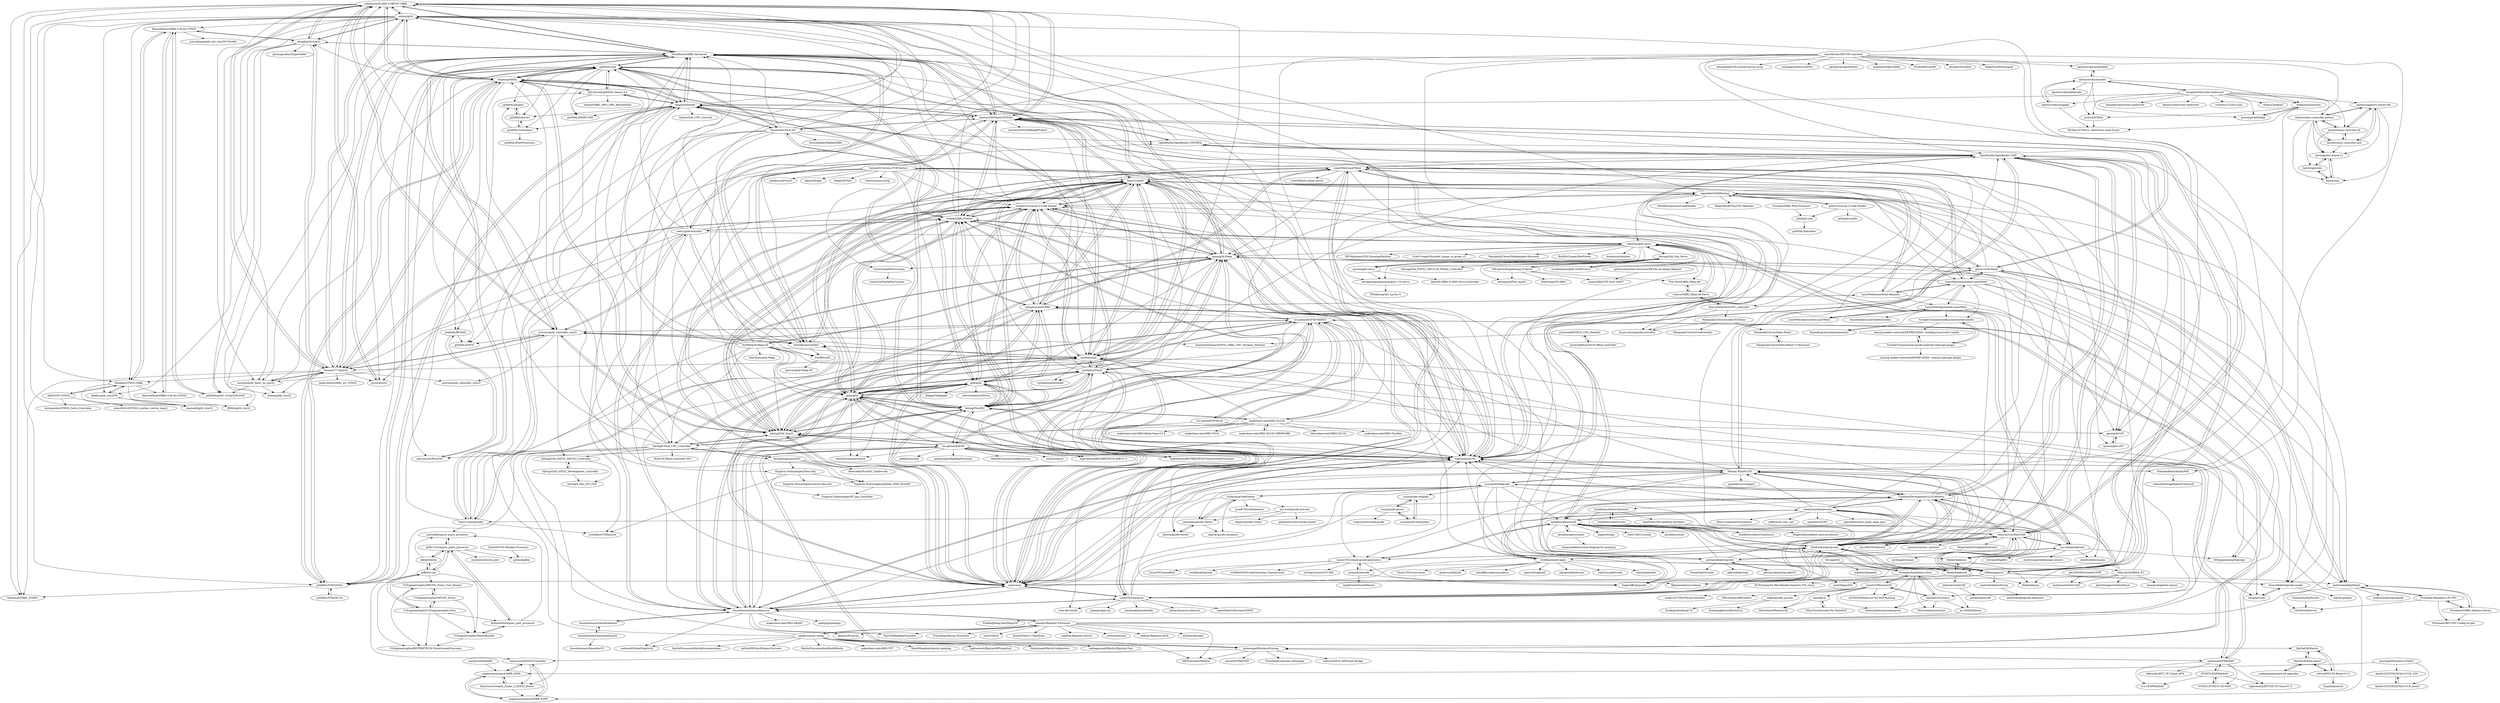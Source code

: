 digraph G {
"robomechs/6-AXIS-USBCNC-GRBL" -> "usbcnc/grbl"
"robomechs/6-AXIS-USBCNC-GRBL" -> "Schildkroet/GRBL-Advanced"
"robomechs/6-AXIS-USBCNC-GRBL" -> "thomast777/grbl32"
"robomechs/6-AXIS-USBCNC-GRBL" -> "mstrens/grbl_6axis_on_stm32"
"robomechs/6-AXIS-USBCNC-GRBL" -> "terjeio/grblHAL"
"robomechs/6-AXIS-USBCNC-GRBL" -> "pvico/grbl32"
"robomechs/6-AXIS-USBCNC-GRBL" -> "dungjk/grbl-stm32"
"robomechs/6-AXIS-USBCNC-GRBL" -> "martin2250/OpenCNCPilot"
"robomechs/6-AXIS-USBCNC-GRBL" -> "grblHAL/STM32F4xx"
"robomechs/6-AXIS-USBCNC-GRBL" -> "technosar/GRBL_STM32"
"robomechs/6-AXIS-USBCNC-GRBL" -> "mstrens/grbl_controller_esp32"
"robomechs/6-AXIS-USBCNC-GRBL" -> "Meekdai/STM32-GRBL"
"Schildkroet/Candle2" -> "Schildkroet/GRBL-Advanced"
"Schildkroet/Candle2" -> "mstrens/grbl_controller_esp32"
"Schildkroet/Candle2" -> "Denvi/Candle"
"Schildkroet/Candle2" -> "terjeio/ioSender"
"Schildkroet/Candle2" -> "robomechs/6-AXIS-USBCNC-GRBL"
"Schildkroet/Candle2" -> "martin2250/OpenCNCPilot"
"Schildkroet/Candle2" -> "fra589/cn5X"
"Schildkroet/Candle2" -> "synthetos/g2"
"Schildkroet/Candle2" -> "Sienci-Labs/gsender"
"grbl/grbl" -> "gnea/grbl"
"grbl/grbl" -> "winder/Universal-G-Code-Sender"
"grbl/grbl" -> "vlachoudis/bCNC"
"grbl/grbl" -> "Denvi/Candle"
"grbl/grbl" -> "cncjs/cncjs"
"grbl/grbl" -> "arkypita/LaserGRBL"
"grbl/grbl" -> "bdring/Grbl_Esp32"
"grbl/grbl" -> "MarlinFirmware/Marlin" ["e"=1]
"grbl/grbl" -> "Smoothieware/Smoothieware"
"grbl/grbl" -> "LinuxCNC/linuxcnc"
"grbl/grbl" -> "bdring/FluidNC"
"grbl/grbl" -> "synthetos/TinyG"
"grbl/grbl" -> "gnea/grbl-Mega"
"grbl/grbl" -> "Klipper3d/klipper" ["e"=1]
"grbl/grbl" -> "odriverobotics/ODrive" ["e"=1]
"CauldronDevelopmentLLC/CAMotics" -> "aewallin/opencamlib"
"CauldronDevelopmentLLC/CAMotics" -> "xenovacivus/PathCAM"
"CauldronDevelopmentLLC/CAMotics" -> "SebKuzminsky/pycam"
"CauldronDevelopmentLLC/CAMotics" -> "cnc-club/gcodetools"
"CauldronDevelopmentLLC/CAMotics" -> "OpenBuilds/OpenBuilds-CAM"
"CauldronDevelopmentLLC/CAMotics" -> "Denvi/Candle"
"CauldronDevelopmentLLC/CAMotics" -> "Heeks/heekscad"
"CauldronDevelopmentLLC/CAMotics" -> "winder/Universal-G-Code-Sender"
"CauldronDevelopmentLLC/CAMotics" -> "LinuxCNC/linuxcnc"
"CauldronDevelopmentLLC/CAMotics" -> "Smoothieware/Smoothieware"
"CauldronDevelopmentLLC/CAMotics" -> "vilemduha/blendercam"
"CauldronDevelopmentLLC/CAMotics" -> "vlachoudis/bCNC"
"CauldronDevelopmentLLC/CAMotics" -> "synthetos/TinyG"
"CauldronDevelopmentLLC/CAMotics" -> "buildbotics/bbctrl-firmware"
"CauldronDevelopmentLLC/CAMotics" -> "Nikolay-Kha/PyCNC"
"bdring/Grbl_Pen_Servo" -> "cprezzi/grbl-servo"
"bdring/Grbl_Pen_Servo" -> "robottini/grbl-servo"
"bdring/Grbl_Pen_Servo" -> "arnabdasbwn/grbl-coreXY-servo"
"bdring/Grbl_Pen_Servo" -> "lavolpecheprogramma/grbl-1-1h-servo"
"bdring/Grbl_Pen_Servo" -> "IVProjects/Engineering_Projects"
"bdring/Grbl_Pen_Servo" -> "bdring/midTbot_esp32" ["e"=1]
"bdring/Grbl_Pen_Servo" -> "bdring/Grbl_ESP32_TMC2130_Plotter_Controller" ["e"=1]
"jminardi/mecode" -> "fragmuffin/pygcode"
"jminardi/mecode" -> "AndyEveritt/GcodeParser"
"jminardi/mecode" -> "LinuxCNC/simple-gcode-generators"
"fstl-app/fstl" -> "Formlabs/hackathon-slicer"
"fstl-app/fstl" -> "mkeeter/kokopelli"
"ardyesp/ESPWebDAV" -> "FYSETC/ESPWebDAV"
"ardyesp/ESPWebDAV" -> "probonopd/WirelessPrinting"
"ardyesp/ESPWebDAV" -> "d-a-v/ESPWebDAV"
"ardyesp/ESPWebDAV" -> "bigtreetech/BTT-SD-TF-Cloud-V1.0" ["e"=1]
"ardyesp/ESPWebDAV" -> "luc-github/ESP3D"
"ardyesp/ESPWebDAV" -> "luc-github/ESP3D-WEBUI"
"ardyesp/ESPWebDAV" -> "FYSETC/FYSETC-SD-WIFI"
"ardyesp/ESPWebDAV" -> "AlbrechtL/BTT_TF_Cloud_AFW"
"fra589/grbl-Mega-5X" -> "gnea/grbl-Mega"
"fra589/grbl-Mega-5X" -> "fra589/cn5X"
"fra589/grbl-Mega-5X" -> "Schildkroet/GRBL-Advanced"
"fra589/grbl-Mega-5X" -> "robomechs/6-AXIS-USBCNC-GRBL"
"fra589/grbl-Mega-5X" -> "synthetos/g2"
"fra589/grbl-Mega-5X" -> "bdring/Grbl_Esp32"
"fra589/grbl-Mega-5X" -> "terjeio/ioSender"
"fra589/grbl-Mega-5X" -> "grblHAL/core"
"fra589/grbl-Mega-5X" -> "svenhb/GRBL-Plotter"
"fra589/grbl-Mega-5X" -> "Sienci-Labs/gsender"
"fra589/grbl-Mega-5X" -> "vlachoudis/bCNC"
"fra589/grbl-Mega-5X" -> "bdring/6-Pack_CNC_Controller"
"fra589/grbl-Mega-5X" -> "gnea/grbl"
"fra589/grbl-Mega-5X" -> "bdring/FluidNC"
"fra589/grbl-Mega-5X" -> "bdurbrow/grbl-Mega"
"dherrendoerfer/uCNC_controller" -> "ruizivo/GRBL-28byj-48-Servo"
"dherrendoerfer/uCNC_controller" -> "im-pro-at/cncgcodecontroller"
"dherrendoerfer/uCNC_controller" -> "OpenBuilds/OpenBuilds-CAM"
"dherrendoerfer/uCNC_controller" -> "MarginallyClever/GcodeCNCDemo"
"CarlosGS/Cyclone-PCB-Factory" -> "vlachoudis/bCNC"
"CarlosGS/Cyclone-PCB-Factory" -> "CarlosGS/grblForCyclone"
"CarlosGS/Cyclone-PCB-Factory" -> "pcb2gcode/pcb2gcode"
"CarlosGS/Cyclone-PCB-Factory" -> "cncjs/cncjs"
"CarlosGS/Cyclone-PCB-Factory" -> "im-pro-at/cncgcodecontroller"
"CarlosGS/Cyclone-PCB-Factory" -> "gnea/grbl"
"CarlosGS/Cyclone-PCB-Factory" -> "AngelLM/Thor" ["e"=1]
"CarlosGS/Cyclone-PCB-Factory" -> "LibreScanner/ciclop" ["e"=1]
"CarlosGS/Cyclone-PCB-Factory" -> "josefprusa/Prusa3" ["e"=1]
"CarlosGS/Cyclone-PCB-Factory" -> "Smoothieware/Smoothieware"
"CarlosGS/Cyclone-PCB-Factory" -> "grbl/grbl"
"CarlosGS/Cyclone-PCB-Factory" -> "Denvi/Candle"
"CarlosGS/Cyclone-PCB-Factory" -> "winder/Universal-G-Code-Sender"
"CarlosGS/Cyclone-PCB-Factory" -> "dherrendoerfer/uCNC_controller"
"CarlosGS/Cyclone-PCB-Factory" -> "gklyne/things" ["e"=1]
"bdring/Grbl_Esp32" -> "bdring/FluidNC"
"bdring/Grbl_Esp32" -> "gnea/grbl"
"bdring/Grbl_Esp32" -> "luc-github/ESP3D-WEBUI"
"bdring/Grbl_Esp32" -> "bdring/6-Pack_CNC_Controller"
"bdring/Grbl_Esp32" -> "luc-github/ESP3D"
"bdring/Grbl_Esp32" -> "vlachoudis/bCNC"
"bdring/Grbl_Esp32" -> "svenhb/GRBL-Plotter"
"bdring/Grbl_Esp32" -> "winder/Universal-G-Code-Sender"
"bdring/Grbl_Esp32" -> "Denvi/Candle"
"bdring/Grbl_Esp32" -> "arkypita/LaserGRBL"
"bdring/Grbl_Esp32" -> "cncjs/cncjs"
"bdring/Grbl_Esp32" -> "mstrens/grbl_controller_esp32"
"bdring/Grbl_Esp32" -> "grbl/grbl"
"bdring/Grbl_Esp32" -> "terjeio/grblHAL"
"bdring/Grbl_Esp32" -> "gnea/grbl-Mega"
"cnc-club/gcodetools" -> "robottini/grbl-servo"
"cnc-club/gcodetools" -> "CauldronDevelopmentLLC/CAMotics"
"cnc-club/gcodetools" -> "xenovacivus/PathCAM"
"cnc-club/gcodetools" -> "pcb2gcode/pcb2gcode"
"cnc-club/gcodetools" -> "swarfer/sketchucam"
"cnc-club/gcodetools" -> "martymcguire/inkscape-unicorn" ["e"=1]
"cnc-club/gcodetools" -> "305engineering/Inkscape"
"cnc-club/gcodetools" -> "evil-mad/EggBot" ["e"=1]
"Allted/Marlin" -> "guffy1234/mpcnc_posts_processor"
"Allted/Marlin" -> "jeffeb3/v1pi"
"Allted/Marlin" -> "martindb/mpcnc_posts_processor"
"OpenBuilds/OpenBuilds-CAM" -> "OpenBuilds/OpenBuilds-CONTROL"
"OpenBuilds/OpenBuilds-CAM" -> "Nikolay-Kha/PyCNC"
"OpenBuilds/OpenBuilds-CAM" -> "tbfleming/jscut"
"OpenBuilds/OpenBuilds-CAM" -> "LaserWeb/LaserWeb4"
"OpenBuilds/OpenBuilds-CAM" -> "cncjs/cncjs"
"OpenBuilds/OpenBuilds-CAM" -> "xenovacivus/PathCAM"
"OpenBuilds/OpenBuilds-CAM" -> "CauldronDevelopmentLLC/CAMotics"
"OpenBuilds/OpenBuilds-CAM" -> "svenhb/GRBL-Plotter"
"OpenBuilds/OpenBuilds-CAM" -> "SebKuzminsky/pycam"
"OpenBuilds/OpenBuilds-CAM" -> "aewallin/opencamlib"
"OpenBuilds/OpenBuilds-CAM" -> "grblHAL/core"
"OpenBuilds/OpenBuilds-CAM" -> "Heeks/heekscad"
"OpenBuilds/OpenBuilds-CAM" -> "SourceRabbit/gcode-sender"
"OpenBuilds/OpenBuilds-CAM" -> "terjeio/ioSender"
"OpenBuilds/OpenBuilds-CAM" -> "Schildkroet/GRBL-Advanced"
"zeevy/grblcontroller" -> "mstrens/grbl_controller_esp32"
"zeevy/grblcontroller" -> "svenhb/GRBL-Plotter"
"zeevy/grblcontroller" -> "martin2250/OpenCNCPilot"
"zeevy/grblcontroller" -> "Schildkroet/GRBL-Advanced"
"zeevy/grblcontroller" -> "robomechs/6-AXIS-USBCNC-GRBL"
"zeevy/grblcontroller" -> "thomast777/grbl32"
"zeevy/grblcontroller" -> "pvico/grbl32"
"zeevy/grblcontroller" -> "Denvi/Candle"
"zeevy/grblcontroller" -> "fra589/cn5X"
"zeevy/grblcontroller" -> "robottini/grbl-servo"
"zeevy/grblcontroller" -> "bdring/Grbl_Esp32"
"zeevy/grblcontroller" -> "Schildkroet/Candle2"
"adgaudio/dlp_printer" -> "DreamingRaven/RavenSLA"
"adgaudio/dlp_printer" -> "Eraikizpi/Eraikizpi-V2"
"MarginallyClever/GcodeCNCDemo" -> "im-pro-at/cncgcodecontroller"
"MarginallyClever/GcodeCNCDemo" -> "MarginallyClever/GcodeSender"
"MarginallyClever/GcodeCNCDemo" -> "MarginallyClever/Delta-Robot"
"x893/CNC-STM32" -> "dccharacter/STM32_Servo_Controller"
"x893/CNC-STM32" -> "Meekdai/STM32-GRBL"
"x893/CNC-STM32" -> "whm200410/STM32_motion_control_board"
"deadsy/grbl_stm32f4" -> "Meekdai/STM32-GRBL"
"deadsy/grbl_stm32f4" -> "langwadt/grbl_stm32"
"deadsy/grbl_stm32f4" -> "IRNAS/grbl_stm32"
"andrewhodel/grblweb" -> "Protoneer/Raspberry-Pi-CNC"
"andrewhodel/grblweb" -> "cho45/GrblServer"
"andrewhodel/grblweb" -> "Protoneer/GRBL-Arduino-Library"
"andrewhodel/grblweb" -> "andrewhodel/reprapweb"
"andrewhodel/grblweb" -> "gerritv/Grbl-Panel"
"clough42/electronic-leadscrew" -> "kachurovskiy/nanoels"
"clough42/electronic-leadscrew" -> "bartei/rotary-controller-python"
"clough42/electronic-leadscrew" -> "hobbymachinist/els"
"clough42/electronic-leadscrew" -> "kwackers/electronic-leadscrew"
"clough42/electronic-leadscrew" -> "kentavv/electronic-leadscrew"
"clough42/electronic-leadscrew" -> "ccomito1223/ELS-Jon"
"clough42/electronic-leadscrew" -> "bartei/rotary-controller-f4"
"clough42/electronic-leadscrew" -> "vk3gs/Clough42"
"clough42/electronic-leadscrew" -> "kachurovskiy/megaels"
"clough42/electronic-leadscrew" -> "prototypicall/Didge"
"clough42/electronic-leadscrew" -> "terjeio/ioSender"
"clough42/electronic-leadscrew" -> "jschoch/ESPels"
"clough42/electronic-leadscrew" -> "bartei/raspberry-power-hat"
"terjeio/grblHAL" -> "thomast777/grbl32"
"terjeio/grblHAL" -> "Schildkroet/GRBL-Advanced"
"terjeio/grblHAL" -> "robomechs/6-AXIS-USBCNC-GRBL"
"terjeio/grblHAL" -> "phil-barrett/grblHAL-teensy-4.x"
"terjeio/grblHAL" -> "grblHAL/core"
"terjeio/grblHAL" -> "terjeio/ioSender"
"terjeio/grblHAL" -> "usbcnc/grbl"
"terjeio/grblHAL" -> "grblHAL/STM32F4xx"
"terjeio/grblHAL" -> "mstrens/grbl_6axis_on_stm32"
"terjeio/grblHAL" -> "grblHAL/RP2040"
"terjeio/grblHAL" -> "martin2250/OpenCNCPilot"
"terjeio/grblHAL" -> "bdring/Grbl_Esp32"
"terjeio/grblHAL" -> "mstrens/grbl_controller_esp32"
"terjeio/grblHAL" -> "synthetos/g2"
"terjeio/grblHAL" -> "dungjk/grbl-stm32"
"thomast777/grbl32" -> "robomechs/6-AXIS-USBCNC-GRBL"
"thomast777/grbl32" -> "Schildkroet/GRBL-Advanced"
"thomast777/grbl32" -> "terjeio/grblHAL"
"thomast777/grbl32" -> "mstrens/grbl_6axis_on_stm32"
"thomast777/grbl32" -> "dungjk/grbl-stm32"
"thomast777/grbl32" -> "usbcnc/grbl"
"thomast777/grbl32" -> "peng-zhihui/GRBL_for_STM32" ["e"=1]
"thomast777/grbl32" -> "pvico/grbl32"
"thomast777/grbl32" -> "Meekdai/STM32-GRBL"
"thomast777/grbl32" -> "mstrens/grbl_controller_esp32"
"thomast777/grbl32" -> "technosar/GRBL_STM32"
"thomast777/grbl32" -> "grblHAL/STM32F4xx"
"thomast777/grbl32" -> "mstrens/grbl_controller_stm32"
"thomast777/grbl32" -> "svenhb/GRBL-Plotter"
"thomast777/grbl32" -> "helimp/grbl_stm32"
"jeffeb3/v1pi" -> "V1EngineeringInc/V1EngineeringInc-Docs"
"jeffeb3/v1pi" -> "guffy1234/mpcnc_posts_processor"
"jeffeb3/v1pi" -> "V1EngineeringInc/MarlinBuilder"
"jeffeb3/v1pi" -> "Allted/Marlin"
"jeffeb3/v1pi" -> "V1EngineeringInc/BIGTREETECH-TouchScreenFirmware"
"jeffeb3/v1pi" -> "V1EngineeringInc/MPCNC_Primo_Tool_Mounts"
"bdring/Grbl_ESP32_MPCNC_Controller" -> "bdring/Grbl_ESP32_Development_Controller"
"bdring/Grbl_ESP32_MPCNC_Controller" -> "bdring/4_Axis_SPI_CNC"
"guffy1234/mpcnc_posts_processor" -> "martindb/mpcnc_posts_processor"
"guffy1234/mpcnc_posts_processor" -> "flyfisher604/mpcnc_post_processor"
"guffy1234/mpcnc_posts_processor" -> "jeffeb3/v1pi"
"guffy1234/mpcnc_posts_processor" -> "mwinterm/fusion_post"
"guffy1234/mpcnc_posts_processor" -> "Allted/Marlin"
"guffy1234/mpcnc_posts_processor" -> "g4eml/JogBox"
"fra589/cn5X" -> "perivar/grbl-Mega-5X"
"mstrens/grbl_controller_esp32" -> "mstrens/grbl_controller_stm32"
"mstrens/grbl_controller_esp32" -> "thomast777/grbl32"
"mstrens/grbl_controller_esp32" -> "zeevy/grblcontroller"
"mstrens/grbl_controller_esp32" -> "grblHAL/ESP32"
"mstrens/grbl_controller_esp32" -> "Schildkroet/Candle2"
"mstrens/grbl_controller_esp32" -> "drandrewthomas/ESP32_GRBL_CNC_Wireless_Pendant"
"mstrens/grbl_controller_esp32" -> "Schildkroet/GRBL-Advanced"
"mstrens/grbl_controller_esp32" -> "robomechs/6-AXIS-USBCNC-GRBL"
"mstrens/grbl_controller_esp32" -> "bdring/Grbl_Esp32"
"mstrens/grbl_controller_esp32" -> "bdring/Grbl_ESP32_MPCNC_Controller"
"mstrens/grbl_controller_esp32" -> "mstrens/grbl_6axis_on_stm32"
"mstrens/grbl_controller_esp32" -> "luc-github/ESP3D-WEBUI"
"cncgoko/Goko" -> "SourceRabbit/gcode-sender"
"OpenBuilds/OpenBuilds-CONTROL" -> "OpenBuilds/OpenBuilds-CAM"
"OpenBuilds/OpenBuilds-CONTROL" -> "martin2250/OpenCNCPilot"
"OpenBuilds/OpenBuilds-CONTROL" -> "Schildkroet/GRBL-Advanced"
"OpenBuilds/OpenBuilds-CONTROL" -> "gnea/grbl-LPC"
"simon-jouet/ESP32Controller" -> "maplerainresearch/MRR_ESPA"
"simon-jouet/ESP32Controller" -> "maplerainresearch/MRR_ESPE"
"simon-jouet/ESP32Controller" -> "felixstorm/Creality_Ender_3_ESP32_Board"
"maplerainresearch/MRR_ESPE" -> "maplerainresearch/MRR_ESPA"
"maplerainresearch/MRR_ESPE" -> "simon-jouet/ESP32Controller"
"ads830e/grbl1.1f-stm32f103c8" -> "MaxwellXyao/GRBL-0.9j-for-STM32"
"DiatomStudio/Piccolo" -> "cho45/GrblServer"
"xenovacivus/PathCAM" -> "aewallin/opencamlib"
"xenovacivus/PathCAM" -> "CauldronDevelopmentLLC/CAMotics"
"xenovacivus/PathCAM" -> "Heeks/heekscnc"
"xenovacivus/PathCAM" -> "TanayGahlot/ToolpathGenerator"
"xenovacivus/PathCAM" -> "tbfleming/jscut"
"xenovacivus/PathCAM" -> "Heeks/heekscad"
"xenovacivus/PathCAM" -> "xenovacivus/cnc_machine"
"xenovacivus/PathCAM" -> "martin2250/OpenCNCPilot"
"xenovacivus/PathCAM" -> "cnc-club/gcodetools"
"xenovacivus/PathCAM" -> "SebKuzminsky/pycam"
"xenovacivus/PathCAM" -> "nm156/CNCInfusion"
"xenovacivus/PathCAM" -> "OpenBuilds/OpenBuilds-CAM"
"lansing-makers-network/DEPRECATED---buildlog-lasercutter-marlin" -> "TurnkeyTyranny/laser-gcode-exporter-inkscape-plugin"
"jpt13653903/Gerber2PDF" -> "malichao/GerberCAM"
"dungjk/grbl-stm32" -> "Schildkroet/GRBL-Advanced"
"dungjk/grbl-stm32" -> "usbcnc/grbl"
"dungjk/grbl-stm32" -> "MaxwellXyao/GRBL-0.9j-for-STM32"
"dungjk/grbl-stm32" -> "thomast777/grbl32"
"dungjk/grbl-stm32" -> "ads830e/grbl1.1f-stm32f103c8"
"dungjk/grbl-stm32" -> "deadsy/grbl_stm32f4"
"dungjk/grbl-stm32" -> "helimp/grbl_stm32"
"dungjk/grbl-stm32" -> "paulusjacobus/SuperGerbil"
"dungjk/grbl-stm32" -> "robomechs/6-AXIS-USBCNC-GRBL"
"mstrens/grbl_6axis_on_stm32" -> "ads830e/grbl1.1f-stm32f103c8"
"mstrens/grbl_6axis_on_stm32" -> "helimp/grbl_stm32"
"mstrens/grbl_6axis_on_stm32" -> "thomast777/grbl32"
"pscrespo/Morpheus-STM32" -> "Am0k-GIT/STM32F401CCU6_UNI"
"pscrespo/Morpheus-STM32" -> "Am0k-GIT/STM32F401CCU6_board"
"pscrespo/Morpheus-STM32" -> "maplerainresearch/MRR_ESPA"
"MarginallyClever/Delta-Robot-v3-firmware" -> "MarginallyClever/Delta-Robot"
"felixstorm/Creality_Ender_3_ESP32_Board" -> "maplerainresearch/MRR_ESPA"
"felixstorm/Creality_Ender_3_ESP32_Board" -> "maplerainresearch/MRR_ESPE"
"mikowiec/rhioCAD" -> "jomael/NaroCAD"
"maplerainresearch/MRR_ESPA" -> "maplerainresearch/MRR_ESPE"
"maplerainresearch/MRR_ESPA" -> "simon-jouet/ESP32Controller"
"maplerainresearch/MRR_ESPA" -> "felixstorm/Creality_Ender_3_ESP32_Board"
"pvico/grbl32" -> "robomechs/6-AXIS-USBCNC-GRBL"
"vlachoudis/bCNC" -> "gnea/grbl"
"vlachoudis/bCNC" -> "winder/Universal-G-Code-Sender"
"vlachoudis/bCNC" -> "cncjs/cncjs"
"vlachoudis/bCNC" -> "Denvi/Candle"
"vlachoudis/bCNC" -> "grbl/grbl"
"vlachoudis/bCNC" -> "bdring/Grbl_Esp32"
"vlachoudis/bCNC" -> "arkypita/LaserGRBL"
"vlachoudis/bCNC" -> "gnea/grbl-Mega"
"vlachoudis/bCNC" -> "bdring/FluidNC"
"vlachoudis/bCNC" -> "Smoothieware/Smoothieware"
"vlachoudis/bCNC" -> "martin2250/OpenCNCPilot"
"vlachoudis/bCNC" -> "svenhb/GRBL-Plotter"
"vlachoudis/bCNC" -> "Nikolay-Kha/PyCNC"
"vlachoudis/bCNC" -> "synthetos/g2"
"vlachoudis/bCNC" -> "gerritv/Grbl-Panel"
"V1EngineeringInc/MPCNC_Primo" -> "V1EngineeringInc/MPCNC_Primo_Tool_Mounts"
"V1EngineeringInc/MPCNC_Primo" -> "V1EngineeringInc/V1EngineeringInc-Docs"
"V1EngineeringInc/MPCNC_Primo" -> "V1EngineeringInc/MarlinBuilder"
"aewallin/opencamlib" -> "vilemduha/blendercam"
"aewallin/opencamlib" -> "CauldronDevelopmentLLC/CAMotics"
"aewallin/opencamlib" -> "SebKuzminsky/pycam"
"aewallin/opencamlib" -> "aewallin/openvoronoi"
"aewallin/opencamlib" -> "Heeks/heekscad"
"aewallin/opencamlib" -> "xenovacivus/PathCAM"
"aewallin/opencamlib" -> "Heeks/libarea"
"aewallin/opencamlib" -> "koppi/stl2ngc"
"aewallin/opencamlib" -> "KASUYASU/cutsim"
"aewallin/opencamlib" -> "Heeks/heekscnc"
"aewallin/opencamlib" -> "LinuxCNC/simple-gcode-generators"
"aewallin/opencamlib" -> "gcad3d/gcad3d"
"aewallin/opencamlib" -> "fragmuffin/pygcode"
"aewallin/opencamlib" -> "OpenBuilds/OpenBuilds-CAM"
"aewallin/opencamlib" -> "aewallin/cutsim"
"Smoothieware/Smoothieware" -> "synthetos/TinyG"
"Smoothieware/Smoothieware" -> "Smoothieware/Smoothieboard"
"Smoothieware/Smoothieware" -> "synthetos/g2"
"Smoothieware/Smoothieware" -> "Duet3D/RepRapFirmware" ["e"=1]
"Smoothieware/Smoothieware" -> "gnea/grbl"
"Smoothieware/Smoothieware" -> "winder/Universal-G-Code-Sender"
"Smoothieware/Smoothieware" -> "cncjs/cncjs"
"Smoothieware/Smoothieware" -> "vlachoudis/bCNC"
"Smoothieware/Smoothieware" -> "repetier/Repetier-Firmware"
"Smoothieware/Smoothieware" -> "openpnp/openpnp" ["e"=1]
"Smoothieware/Smoothieware" -> "kliment/Printrun" ["e"=1]
"Smoothieware/Smoothieware" -> "watterott/SilentStepStick" ["e"=1]
"Smoothieware/Smoothieware" -> "makerbase-mks/MKS-SBASE" ["e"=1]
"Smoothieware/Smoothieware" -> "LinuxCNC/linuxcnc"
"Smoothieware/Smoothieware" -> "grbl/grbl"
"area515/Photonic3D" -> "mUVe3D/Marlin-mUVe1DLP-Running"
"area515/Photonic3D" -> "B9Creations/B9Creator" ["e"=1]
"area515/Photonic3D" -> "robotsinthesun/monkeyprint"
"area515/Photonic3D" -> "area515/UVDLPSlicerController"
"area515/Photonic3D" -> "Formlabs/hackathon-slicer"
"area515/Photonic3D" -> "adgaudio/dlp_printer"
"area515/Photonic3D" -> "nanodlp/ui"
"area515/Photonic3D" -> "WesGilster/Photonic3D"
"area515/Photonic3D" -> "skarab42/SLAcer.js"
"threedesigns/printNC" -> "Expatria-Technologies/Flexi-HAL"
"threedesigns/printNC" -> "bhowiebkr/PrintNC_Solidworks"
"threedesigns/printNC" -> "bdring/6-Pack_CNC_Controller"
"threedesigns/printNC" -> "NikodemBartnik/IndyMill"
"threedesigns/printNC" -> "Expatria-Technologies/grblhal_2000_PrintNC"
"aewallin/openvoronoi" -> "aewallin/opencamlib"
"aewallin/openvoronoi" -> "longavailable/voronoi-diagram-for-polygons"
"tbfleming/jscut" -> "xenovacivus/PathCAM"
"tbfleming/jscut" -> "OpenBuilds/OpenBuilds-CAM"
"tbfleming/jscut" -> "andrewhodel/grblweb"
"tbfleming/jscut" -> "nraynaud/webgcode"
"tbfleming/jscut" -> "LaserWeb/LaserWeb4"
"tbfleming/jscut" -> "andrewhodel/millcrum"
"tbfleming/jscut" -> "filipecaixeta/cncwebsim"
"tbfleming/jscut" -> "cncjs/cncjs"
"tbfleming/jscut" -> "aewallin/opencamlib"
"tbfleming/jscut" -> "SourceRabbit/gcode-sender"
"tbfleming/jscut" -> "SebKuzminsky/pycam"
"repetier/Repetier-Firmware" -> "repetier/Repetier-Host" ["e"=1]
"repetier/Repetier-Firmware" -> "Smoothieware/Smoothieware"
"repetier/Repetier-Firmware" -> "kliment/Sprinter" ["e"=1]
"repetier/Repetier-Firmware" -> "Traumflug/Teacup_Firmware" ["e"=1]
"repetier/Repetier-Firmware" -> "MKFirmware/MK4duo" ["e"=1]
"repetier/Repetier-Firmware" -> "slic3r/Slic3r" ["e"=1]
"repetier/Repetier-Firmware" -> "Duet3D/Duet-2-Hardware" ["e"=1]
"repetier/Repetier-Firmware" -> "Duet3D/RepRapFirmware" ["e"=1]
"repetier/Repetier-Firmware" -> "akaJes/marlin-config"
"repetier/Repetier-Firmware" -> "kliment/Printrun" ["e"=1]
"repetier/Repetier-Firmware" -> "repetier/Repetier-Server" ["e"=1]
"repetier/Repetier-Firmware" -> "jcrocholl/kossel" ["e"=1]
"repetier/Repetier-Firmware" -> "zapmaker/GrblHoming"
"repetier/Repetier-Firmware" -> "gnea/grbl-Mega"
"repetier/Repetier-Firmware" -> "synthetos/g2"
"bdring/6-Pack_CNC_Controller" -> "bdring/Grbl_Esp32"
"bdring/6-Pack_CNC_Controller" -> "bdring/FluidNC"
"bdring/6-Pack_CNC_Controller" -> "robomechs/6-AXIS-USBCNC-GRBL"
"bdring/6-Pack_CNC_Controller" -> "Schildkroet/GRBL-Advanced"
"bdring/6-Pack_CNC_Controller" -> "terjeio/grblHAL"
"bdring/6-Pack_CNC_Controller" -> "bdring/Grbl_ESP32_MPCNC_Controller"
"bdring/6-Pack_CNC_Controller" -> "simon-jouet/ESP32Controller"
"bdring/6-Pack_CNC_Controller" -> "phil-barrett/PicoCNC"
"bdring/6-Pack_CNC_Controller" -> "threedesigns/printNC"
"bdring/6-Pack_CNC_Controller" -> "RootCNC/Root-Controller-ISO"
"bdring/6-Pack_CNC_Controller" -> "luc-github/ESP3D-WEBUI"
"gerritv/Grbl-Panel" -> "gnea/grbl-Mega"
"gerritv/Grbl-Panel" -> "andrewhodel/grblweb"
"gerritv/Grbl-Panel" -> "SourceRabbit/gcode-sender"
"gerritv/Grbl-Panel" -> "swarfer/sketchucam"
"gerritv/Grbl-Panel" -> "zapmaker/GrblHoming"
"gerritv/Grbl-Panel" -> "martin2250/OpenCNCPilot"
"gerritv/Grbl-Panel" -> "vlachoudis/bCNC"
"gerritv/Grbl-Panel" -> "Denvi/Candle"
"gerritv/Grbl-Panel" -> "LaserWeb/deprecated-LaserWeb3"
"NikodemBartnik/IndyMill" -> "culturalheritagedigital/Cindymill"
"prototypicall/Didge" -> "hobbymachinist/els"
"V1EngineeringInc/V1EngineeringInc-Docs" -> "V1EngineeringInc/MPCNC_Primo"
"V1EngineeringInc/V1EngineeringInc-Docs" -> "jeffeb3/v1pi"
"V1EngineeringInc/V1EngineeringInc-Docs" -> "V1EngineeringInc/MarlinBuilder"
"V1EngineeringInc/V1EngineeringInc-Docs" -> "V1EngineeringInc/MPCNC_Primo_Tool_Mounts"
"V1EngineeringInc/V1EngineeringInc-Docs" -> "flyfisher604/mpcnc_post_processor"
"V1EngineeringInc/V1EngineeringInc-Docs" -> "V1EngineeringInc/BIGTREETECH-TouchScreenFirmware"
"Paciente8159/uCNC" -> "grblHAL/core"
"Paciente8159/uCNC" -> "SourceRabbit/RabbitGRBL"
"Paciente8159/uCNC" -> "bdring/FluidNC"
"Paciente8159/uCNC" -> "terjeio/ioSender"
"Paciente8159/uCNC" -> "scottalford75/Remora" ["e"=1]
"Paciente8159/uCNC" -> "Schildkroet/GRBL-Advanced"
"Paciente8159/uCNC" -> "martin2250/OpenCNCPilot"
"Paciente8159/uCNC" -> "synthetos/g2"
"Paciente8159/uCNC" -> "OpenBuilds/OpenBuilds-CONTROL"
"Paciente8159/uCNC" -> "Schildkroet/Candle2"
"Paciente8159/uCNC" -> "grblHAL/RP2040"
"Paciente8159/uCNC" -> "bdring/6-Pack_CNC_Controller"
"Paciente8159/uCNC" -> "Sienci-Labs/gsender"
"Paciente8159/uCNC" -> "usbcnc/grbl"
"Paciente8159/uCNC" -> "robomechs/6-AXIS-USBCNC-GRBL"
"phil-barrett/grblHAL-teensy-4.x" -> "terjeio/ioSender"
"phil-barrett/grblHAL-teensy-4.x" -> "grblHAL/iMXRT1062"
"phil-barrett/grblHAL-teensy-4.x" -> "terjeio/grblHAL"
"phil-barrett/grblHAL-teensy-4.x" -> "Expatria-Technologies/grblhal_2000_PrintNC"
"phil-barrett/grblHAL-teensy-4.x" -> "grblHAL/core"
"phil-barrett/grblHAL-teensy-4.x" -> "terjeio/GRBL_MPG_DRO_BoosterPack"
"V1EngineeringInc/MarlinBuilder" -> "V1EngineeringInc/BIGTREETECH-TouchScreenFirmware"
"V1EngineeringInc/MarlinBuilder" -> "flyfisher604/mpcnc_post_processor"
"lavolpecheprogramma/grbl-1-1h-servo" -> "DWiskow/grbl1-1g-Servo"
"terjeio/ioSender" -> "grblHAL/core"
"terjeio/ioSender" -> "phil-barrett/grblHAL-teensy-4.x"
"terjeio/ioSender" -> "Schildkroet/GRBL-Advanced"
"terjeio/ioSender" -> "terjeio/grblHAL"
"terjeio/ioSender" -> "martin2250/OpenCNCPilot"
"terjeio/ioSender" -> "grblHAL/STM32F4xx"
"terjeio/ioSender" -> "terjeio/Grbl_CNC_Controls"
"terjeio/ioSender" -> "Paciente8159/uCNC"
"terjeio/ioSender" -> "Expatria-Technologies/Flexi-HAL"
"terjeio/ioSender" -> "robomechs/6-AXIS-USBCNC-GRBL"
"terjeio/ioSender" -> "svenhb/GRBL-Plotter"
"terjeio/ioSender" -> "grblHAL/drivers"
"terjeio/ioSender" -> "grblHAL/Controllers"
"terjeio/ioSender" -> "grblHAL/ESP32"
"terjeio/ioSender" -> "grblHAL/iMXRT1062"
"bdring/Grbl_ESP32_Development_Controller" -> "bdring/4_Axis_SPI_CNC"
"bdring/Grbl_ESP32_Development_Controller" -> "bdring/Grbl_ESP32_MPCNC_Controller"
"FYSETC/ESPWebDAV" -> "FYSETC/FYSETC-SD-WIFI"
"FYSETC/ESPWebDAV" -> "ardyesp/ESPWebDAV"
"FYSETC/ESPWebDAV" -> "d-a-v/ESPWebDAV"
"FYSETC/ESPWebDAV" -> "bigtreetech/BTT-SD-TF-Cloud-V1.0" ["e"=1]
"luc-github/ESP3DLib" -> "maplerainresearch/MRR_ESPE"
"luc-github/ESP3DLib" -> "felixstorm/Creality_Ender_3_ESP32_Board"
"luc-github/ESP3DLib" -> "luc-github/ESP3D-WEBUI"
"positron96/ESP32_CNC_Pendant" -> "drandrewthomas/ESP32_GRBL_CNC_Wireless_Pendant"
"positron96/ESP32_CNC_Pendant" -> "positron96/cnc3018-offline-controller"
"pcb2gcode/pcb2gcodeGUI" -> "pcb2gcode/pcb2gcode"
"Duet3D/CNC-Pendant-Firmware" -> "g4eml/JogBox"
"V1EngineeringInc/MPCNC_Primo_Tool_Mounts" -> "V1EngineeringInc/MPCNC_Primo"
"V1EngineeringInc/MPCNC_Primo_Tool_Mounts" -> "V1EngineeringInc/BIGTREETECH-TouchScreenFirmware"
"OneFinityCNC/onefinity-firmware" -> "blaghislain/onefinity-post-processors"
"grbl/grbl-sim" -> "grblHAL/Simulator"
"grblHAL/STM32F1xx" -> "grblHAL/STM32F4xx"
"Denvi/Candle" -> "gnea/grbl"
"Denvi/Candle" -> "vlachoudis/bCNC"
"Denvi/Candle" -> "winder/Universal-G-Code-Sender"
"Denvi/Candle" -> "arkypita/LaserGRBL"
"Denvi/Candle" -> "cncjs/cncjs"
"Denvi/Candle" -> "grbl/grbl"
"Denvi/Candle" -> "bdring/Grbl_Esp32"
"Denvi/Candle" -> "martin2250/OpenCNCPilot"
"Denvi/Candle" -> "svenhb/GRBL-Plotter"
"Denvi/Candle" -> "bdring/FluidNC"
"Denvi/Candle" -> "gnea/grbl-Mega"
"Denvi/Candle" -> "Schildkroet/Candle2"
"Denvi/Candle" -> "LaserWeb/LaserWeb4"
"Denvi/Candle" -> "zapmaker/GrblHoming"
"Denvi/Candle" -> "synthetos/g2"
"flyfisher604/mpcnc_post_processor" -> "guffy1234/mpcnc_posts_processor"
"flyfisher604/mpcnc_post_processor" -> "V1EngineeringInc/MarlinBuilder"
"flyfisher604/mpcnc_post_processor" -> "martindb/mpcnc_posts_processor"
"markniu/PandaZHU" -> "maplerainresearch/MRR_ESPA"
"bdring/FluidNC" -> "bdring/Grbl_Esp32"
"bdring/FluidNC" -> "gnea/grbl"
"bdring/FluidNC" -> "luc-github/ESP3D-WEBUI"
"bdring/FluidNC" -> "grblHAL/core"
"bdring/FluidNC" -> "winder/Universal-G-Code-Sender"
"bdring/FluidNC" -> "vlachoudis/bCNC"
"bdring/FluidNC" -> "Paciente8159/uCNC"
"bdring/FluidNC" -> "bdring/6-Pack_CNC_Controller"
"bdring/FluidNC" -> "cncjs/cncjs"
"bdring/FluidNC" -> "Denvi/Candle"
"bdring/FluidNC" -> "svenhb/GRBL-Plotter"
"bdring/FluidNC" -> "arkypita/LaserGRBL"
"bdring/FluidNC" -> "makerbase-mks/MKS-DLC32"
"bdring/FluidNC" -> "luc-github/ESP3D"
"bdring/FluidNC" -> "grbl/grbl"
"Sienci-Labs/gsender" -> "grblHAL/core"
"Sienci-Labs/gsender" -> "terjeio/ioSender"
"Sienci-Labs/gsender" -> "Schildkroet/Candle2"
"Sienci-Labs/gsender" -> "scottalford75/Remora" ["e"=1]
"Sienci-Labs/gsender" -> "OpenBuilds/OpenBuilds-CONTROL"
"Sienci-Labs/gsender" -> "phil-barrett/grblHAL-teensy-4.x"
"Sienci-Labs/gsender" -> "martindb/mpcnc_posts_processor"
"luc-github/ESP3D" -> "luc-github/ESP3D-WEBUI"
"luc-github/ESP3D" -> "probonopd/WirelessPrinting"
"luc-github/ESP3D" -> "bdring/Grbl_Esp32"
"luc-github/ESP3D" -> "jeelabs/esp-link" ["e"=1]
"luc-github/ESP3D" -> "bigtreetech/BIGTREETECH-TouchScreenFirmware" ["e"=1]
"luc-github/ESP3D" -> "bigtreetech/BIGTREETECH-SKR-V1.3" ["e"=1]
"luc-github/ESP3D" -> "bdring/FluidNC"
"luc-github/ESP3D" -> "ardyesp/ESPWebDAV"
"luc-github/ESP3D" -> "MarlinFirmware/Marlin" ["e"=1]
"luc-github/ESP3D" -> "Smoothieware/Smoothieware"
"luc-github/ESP3D" -> "gloomyandy/RepRapFirmware" ["e"=1]
"luc-github/ESP3D" -> "vlachoudis/bCNC"
"luc-github/ESP3D" -> "MarlinFirmware/Configurations" ["e"=1]
"luc-github/ESP3D" -> "gnea/grbl"
"luc-github/ESP3D" -> "cnlohr/espusb" ["e"=1]
"SourceRabbit/gcode-sender" -> "cody82/grblgui"
"SourceRabbit/gcode-sender" -> "cncgoko/Goko"
"LinuxCNC/linuxcnc" -> "machinekit/machinekit" ["e"=1]
"LinuxCNC/linuxcnc" -> "sittner/linuxcnc-ethercat" ["e"=1]
"LinuxCNC/linuxcnc" -> "rene-dev/stmbl" ["e"=1]
"LinuxCNC/linuxcnc" -> "Smoothieware/Smoothieware"
"LinuxCNC/linuxcnc" -> "cncjs/cncjs"
"LinuxCNC/linuxcnc" -> "grbl/grbl"
"LinuxCNC/linuxcnc" -> "gnea/grbl"
"LinuxCNC/linuxcnc" -> "winder/Universal-G-Code-Sender"
"LinuxCNC/linuxcnc" -> "vlachoudis/bCNC"
"LinuxCNC/linuxcnc" -> "OpenEtherCATsociety/SOEM" ["e"=1]
"LinuxCNC/linuxcnc" -> "Nikolay-Kha/PyCNC"
"LinuxCNC/linuxcnc" -> "CauldronDevelopmentLLC/CAMotics"
"LinuxCNC/linuxcnc" -> "SebKuzminsky/pycam"
"LinuxCNC/linuxcnc" -> "kcjengr/qtpyvcp" ["e"=1]
"LinuxCNC/linuxcnc" -> "synthetos/TinyG"
"vilemduha/blendercam" -> "aewallin/opencamlib"
"vilemduha/blendercam" -> "SebKuzminsky/pycam"
"vilemduha/blendercam" -> "manahter/nCNC" ["e"=1]
"vilemduha/blendercam" -> "Heeks/heekscnc"
"vilemduha/blendercam" -> "Heeks/heekscad"
"vilemduha/blendercam" -> "CauldronDevelopmentLLC/CAMotics"
"vilemduha/blendercam" -> "GridSpace/grid-apps"
"vilemduha/blendercam" -> "vlachoudis/bCNC"
"vilemduha/blendercam" -> "Nikolay-Kha/PyCNC"
"vilemduha/blendercam" -> "Denvi/Candle"
"vilemduha/blendercam" -> "egtwobits/mesh_mesh_align_plus" ["e"=1]
"vilemduha/blendercam" -> "Heinz-Loepmeier/nozzleboss" ["e"=1]
"vilemduha/blendercam" -> "zeffii/mesh_tiny_cad" ["e"=1]
"vilemduha/blendercam" -> "xenovacivus/PathCAM"
"vilemduha/blendercam" -> "Sienci-Labs/gsender"
"Meekdai/STM32-GRBL" -> "deadsy/grbl_stm32f4"
"Meekdai/STM32-GRBL" -> "MaxwellXyao/GRBL-0.9j-for-STM32"
"Meekdai/STM32-GRBL" -> "MaxwellXyao/GRBL-0.8c-for-STM32"
"Meekdai/STM32-GRBL" -> "x893/CNC-STM32"
"Meekdai/STM32-GRBL" -> "langwadt/grbl_stm32"
"Meekdai/STM32-GRBL" -> "IRNAS/grbl_stm32"
"makerbase-mks/MKS-DLC32" -> "makerbase-mks/MKS-DLC32-FIRMWARE"
"makerbase-mks/MKS-DLC32" -> "bdring/FluidNC"
"makerbase-mks/MKS-DLC32" -> "Macrobase-tech/MKS-DLC32"
"makerbase-mks/MKS-DLC32" -> "luc-github/ESP3D-WEBUI"
"makerbase-mks/MKS-DLC32" -> "makerbase-mks/MKS-TinyBee" ["e"=1]
"makerbase-mks/MKS-DLC32" -> "mstrens/grbl_controller_esp32"
"makerbase-mks/MKS-DLC32" -> "bdring/Grbl_Esp32"
"makerbase-mks/MKS-DLC32" -> "makerbase-mks/MKS-Robin-Nano-V3.X" ["e"=1]
"makerbase-mks/MKS-DLC32" -> "arkypita/LaserGRBL"
"makerbase-mks/MKS-DLC32" -> "makerbase-mks/MKS-TOOL" ["e"=1]
"makerbase-mks/MKS-DLC32" -> "gnea/grbl-LPC"
"kachurovskiy/nanoels" -> "kachurovskiy/megaels"
"kachurovskiy/nanoels" -> "kachurovskiy/modulathe"
"kachurovskiy/nanoels" -> "hobbymachinist/els"
"kachurovskiy/nanoels" -> "kachurovskiy/lathecode"
"kachurovskiy/nanoels" -> "jschoch/ESPels"
"kachurovskiy/nanoels" -> "prototypicall/Didge"
"kachurovskiy/nanoels" -> "clough42/electronic-leadscrew"
"maxvfischer/DIY-CNC-machine" -> "NikodemBartnik/IndyMill"
"maxvfischer/DIY-CNC-machine" -> "bencbartlett/3D-printed-mirror-array" ["e"=1]
"maxvfischer/DIY-CNC-machine" -> "threedesigns/printNC"
"maxvfischer/DIY-CNC-machine" -> "michiganrobotics/rob501" ["e"=1]
"maxvfischer/DIY-CNC-machine" -> "LinuxCNC/linuxcnc"
"maxvfischer/DIY-CNC-machine" -> "Nikolay-Kha/PyCNC"
"maxvfischer/DIY-CNC-machine" -> "joewdavies/geoblender" ["e"=1]
"maxvfischer/DIY-CNC-machine" -> "nophead/NopSCADlib" ["e"=1]
"maxvfischer/DIY-CNC-machine" -> "vlachoudis/bCNC"
"maxvfischer/DIY-CNC-machine" -> "PiLiDAR/PiLiDAR" ["e"=1]
"maxvfischer/DIY-CNC-machine" -> "cncjs/cncjs"
"maxvfischer/DIY-CNC-machine" -> "dmcke5/NucDeck" ["e"=1]
"maxvfischer/DIY-CNC-machine" -> "MakeYourPet/hexapod" ["e"=1]
"maxvfischer/DIY-CNC-machine" -> "OpenBuilds/OpenBuilds-CAM"
"maxvfischer/DIY-CNC-machine" -> "kachurovskiy/modulathe"
"grblHAL/RP2040" -> "phil-barrett/PicoCNC"
"grblHAL/RP2040" -> "grblHAL/ESP32"
"Expatria-Technologies/grblhal_2000_PrintNC" -> "Expatria-Technologies/RT_Jog_Controller"
"positron96/cnc3018-offline-controller" -> "positron96/ESP32_CNC_Pendant"
"Protoneer/Raspberry-Pi-CNC" -> "andrewhodel/grblweb"
"Protoneer/Raspberry-Pi-CNC" -> "Protoneer/RPI-CNC-Config-Scripts"
"Protoneer/Raspberry-Pi-CNC" -> "Protoneer/GRBL-Arduino-Library"
"Protoneer/Raspberry-Pi-CNC" -> "cho45/GrblServer"
"grblHAL/core" -> "terjeio/ioSender"
"grblHAL/core" -> "Paciente8159/uCNC"
"grblHAL/core" -> "grblHAL/STM32F4xx"
"grblHAL/core" -> "grblHAL/drivers"
"grblHAL/core" -> "terjeio/grblHAL"
"grblHAL/core" -> "phil-barrett/grblHAL-teensy-4.x"
"grblHAL/core" -> "grblHAL/plugins"
"grblHAL/core" -> "grblHAL/ESP32"
"grblHAL/core" -> "grblHAL/iMXRT1062"
"grblHAL/core" -> "bdring/FluidNC"
"grblHAL/core" -> "Schildkroet/GRBL-Advanced"
"grblHAL/core" -> "grblHAL/Controllers"
"grblHAL/core" -> "phil-barrett/PicoCNC"
"grblHAL/core" -> "synthetos/g2"
"grblHAL/core" -> "Sienci-Labs/gsender"
"pcb2gcode/pcb2gcode" -> "pcb2gcode/pcb2gcodeGUI"
"pcb2gcode/pcb2gcode" -> "Traumflug/Visolate"
"pcb2gcode/pcb2gcode" -> "vlachoudis/bCNC"
"pcb2gcode/pcb2gcode" -> "cnc-club/gcodetools"
"pcb2gcode/pcb2gcode" -> "gnea/grbl-Mega"
"pcb2gcode/pcb2gcode" -> "XRay3D/GERBER_X3"
"pcb2gcode/pcb2gcode" -> "martin2250/OpenCNCPilot"
"pcb2gcode/pcb2gcode" -> "Denvi/Candle"
"pcb2gcode/pcb2gcode" -> "xenovacivus/PathCAM"
"pcb2gcode/pcb2gcode" -> "CauldronDevelopmentLLC/CAMotics"
"pcb2gcode/pcb2gcode" -> "abetusk/gbr2ngc"
"pcb2gcode/pcb2gcode" -> "aewallin/opencamlib"
"grblHAL/STM32F4xx" -> "grblHAL/STM32F1xx"
"grblHAL/STM32F4xx" -> "grblHAL/core"
"grblHAL/STM32F4xx" -> "technosar/GRBL_STM32"
"grblHAL/STM32F4xx" -> "terjeio/grblHAL"
"grblHAL/STM32F4xx" -> "terjeio/ioSender"
"grblHAL/STM32F4xx" -> "thomast777/grbl32"
"FYSETC/FYSETC-SD-WIFI" -> "FYSETC/ESPWebDAV"
"grblHAL/drivers" -> "grblHAL/plugins"
"grblHAL/drivers" -> "grblHAL/Controllers"
"joewalnes/gcode-viewer" -> "jherrm/gcode-viewer"
"joewalnes/gcode-viewer" -> "tmpvar/gcode-simulator"
"joewalnes/gcode-viewer" -> "hudbrog/gCodeViewer"
"TurnkeyTyranny/buildlog-lasercutter-marlin" -> "TurnkeyTyranny/laser-gcode-exporter-inkscape-plugin"
"TurnkeyTyranny/buildlog-lasercutter-marlin" -> "ExplodingLemur/presentations"
"TurnkeyTyranny/buildlog-lasercutter-marlin" -> "lansing-makers-network/DEPRECATED---buildlog-lasercutter-marlin"
"grblHAL/plugins" -> "grblHAL/drivers"
"TurnkeyTyranny/laser-gcode-exporter-inkscape-plugin" -> "TurnkeyTyranny/buildlog-lasercutter-marlin"
"TurnkeyTyranny/laser-gcode-exporter-inkscape-plugin" -> "lansing-makers-network/DEPRECATED---buildlog-lasercutter-marlin"
"TurnkeyTyranny/laser-gcode-exporter-inkscape-plugin" -> "lansing-makers-network/DEPRECATED---thlaser-inkscape-plugin"
"bartei/open-dro" -> "bartei/power-board-v2"
"bartei/open-dro" -> "bartei/ospi"
"jschoch/ESPels" -> "McMax1973/ELS---Electronic-Lead-Screw"
"buildbotics/bbctrl-pcb" -> "buildbotics/bbctrl-firmware"
"buildbotics/bbctrl-pcb" -> "buildbotics/bbctrl-enclosure"
"andrewhodel/millcrum" -> "andrewhodel/gcode-optimizer"
"grblHAL/Controllers" -> "grblHAL/drivers"
"grblHAL/Controllers" -> "grblHAL/PostProcessors"
"grblHAL/Controllers" -> "grblHAL/plugins"
"cncjs/cncjs" -> "vlachoudis/bCNC"
"cncjs/cncjs" -> "winder/Universal-G-Code-Sender"
"cncjs/cncjs" -> "gnea/grbl"
"cncjs/cncjs" -> "Denvi/Candle"
"cncjs/cncjs" -> "grbl/grbl"
"cncjs/cncjs" -> "bdring/FluidNC"
"cncjs/cncjs" -> "bdring/Grbl_Esp32"
"cncjs/cncjs" -> "LaserWeb/LaserWeb4"
"cncjs/cncjs" -> "Smoothieware/Smoothieware"
"cncjs/cncjs" -> "synthetos/g2"
"cncjs/cncjs" -> "synthetos/TinyG"
"cncjs/cncjs" -> "gnea/grbl-Mega"
"cncjs/cncjs" -> "LinuxCNC/linuxcnc"
"cncjs/cncjs" -> "arkypita/LaserGRBL"
"cncjs/cncjs" -> "svenhb/GRBL-Plotter"
"winder/Universal-G-Code-Sender" -> "gnea/grbl"
"winder/Universal-G-Code-Sender" -> "vlachoudis/bCNC"
"winder/Universal-G-Code-Sender" -> "grbl/grbl"
"winder/Universal-G-Code-Sender" -> "Denvi/Candle"
"winder/Universal-G-Code-Sender" -> "cncjs/cncjs"
"winder/Universal-G-Code-Sender" -> "arkypita/LaserGRBL"
"winder/Universal-G-Code-Sender" -> "gnea/grbl-Mega"
"winder/Universal-G-Code-Sender" -> "bdring/FluidNC"
"winder/Universal-G-Code-Sender" -> "bdring/Grbl_Esp32"
"winder/Universal-G-Code-Sender" -> "svenhb/GRBL-Plotter"
"winder/Universal-G-Code-Sender" -> "synthetos/g2"
"winder/Universal-G-Code-Sender" -> "Smoothieware/Smoothieware"
"winder/Universal-G-Code-Sender" -> "synthetos/TinyG"
"winder/Universal-G-Code-Sender" -> "zapmaker/GrblHoming"
"winder/Universal-G-Code-Sender" -> "martin2250/OpenCNCPilot"
"Heeks/heekscad" -> "Heeks/heekscnc"
"Heeks/heekscad" -> "mikowiec/rhioCAD"
"Heeks/heekscad" -> "aewallin/opencamlib"
"Heeks/heekscad" -> "Heeks/libarea"
"Heeks/heekscad" -> "gcad3d/gcad3d"
"Heeks/heekscad" -> "xenovacivus/PathCAM"
"Heeks/heekscnc" -> "Heeks/heekscad"
"Heeks/heekscnc" -> "Heeks/libarea"
"robottini/grbl-servo" -> "arnabdasbwn/grbl-coreXY-servo"
"robottini/grbl-servo" -> "bdring/Grbl_Pen_Servo"
"robottini/grbl-servo" -> "ruizivo/GRBL-28byj-48-Servo"
"robottini/grbl-servo" -> "svenhb/GRBL-Plotter"
"robottini/grbl-servo" -> "Scott-Cooper/Drawbot_image_to_gcode_v2" ["e"=1]
"robottini/grbl-servo" -> "cnc-club/gcodetools"
"robottini/grbl-servo" -> "TGit-Tech/GRBL-28byj-48"
"robottini/grbl-servo" -> "MarginallyClever/Makelangelo-firmware" ["e"=1]
"robottini/grbl-servo" -> "RickMcConney/PenPlotter" ["e"=1]
"robottini/grbl-servo" -> "lavolpecheprogramma/grbl-1-1h-servo"
"robottini/grbl-servo" -> "bullestock/4xidraw" ["e"=1]
"robottini/grbl-servo" -> "DIY-Machines/CNC-DrawingMachine"
"robottini/grbl-servo" -> "cprezzi/grbl-servo"
"robottini/grbl-servo" -> "gnea/grbl-Mega"
"robottini/grbl-servo" -> "usbcnc/grbl"
"IVProjects/Engineering_Projects" -> "bdring/Grbl_Pen_Servo"
"IVProjects/Engineering_Projects" -> "DDeGonge/OS-ARM" ["e"=1]
"IVProjects/Engineering_Projects" -> "bdring/midTbot_esp32" ["e"=1]
"IVProjects/Engineering_Projects" -> "omair2084/CVE-2022-26937"
"IVProjects/Engineering_Projects" -> "TGit-Tech/GRBL-28byj-48"
"hobbymachinist/els" -> "prototypicall/Didge"
"hobbymachinist/els" -> "jschoch/ESPels"
"hobbymachinist/els" -> "McMax1973/ELS---Electronic-Lead-Screw"
"cncjs/gcode-parser" -> "cncjs/gcode-interpreter"
"cncjs/gcode-parser" -> "cncjs/gcode-toolpath"
"cncjs/gcode-parser" -> "ryansturmer/node-gcode"
"Formlabs/hackathon-slicer" -> "skarab42/SLAcer.js"
"Formlabs/hackathon-slicer" -> "Microtome/microtome"
"Formlabs/hackathon-slicer" -> "robotsinthesun/monkeyprint"
"Formlabs/hackathon-slicer" -> "area515/Photonic3D"
"Formlabs/hackathon-slicer" -> "mUVe3D/Marlin-mUVe1DLP-Running"
"Formlabs/hackathon-slicer" -> "3D-Printing-for-Microfluidics/OpenGL-STL-slicer"
"Formlabs/hackathon-slicer" -> "mr-MOD/YaSlicer"
"MaxwellXyao/GRBL-0.8c-for-STM32" -> "MaxwellXyao/GRBL-0.9j-for-STM32"
"CarlosGS/grblForCyclone" -> "CarlosGS/MarlinForCyclone"
"github-education-resources/PR-Pao-de-Queijo-Request" -> "omair2084/CVE-2022-26937"
"kachurovskiy/megaels" -> "McMax1973/ELS---Electronic-Lead-Screw"
"kachurovskiy/megaels" -> "kachurovskiy/nanoels"
"jherrm/gcode-viewer" -> "joewalnes/gcode-viewer"
"cncjs/gcode-interpreter" -> "cncjs/gcode-parser"
"cncjs/gcode-interpreter" -> "cncjs/gcode-toolpath"
"LaserWeb/deprecated-LaserWeb1" -> "LaserWeb/deprecated-LaserWeb3"
"LaserWeb/deprecated-LaserWeb1" -> "LaserWeb/deprecated-LaserWeb2"
"LaserWeb/deprecated-LaserWeb1" -> "funinthefalls/LaserSafetySystem"
"LaserWeb/deprecated-LaserWeb1" -> "TurnkeyTyranny/buildlog-lasercutter-marlin"
"LaserWeb/deprecated-LaserWeb1" -> "ExplodingLemur/presentations"
"LaserWeb/deprecated-LaserWeb1" -> "skarab42/SLAcer.js"
"LaserWeb/deprecated-LaserWeb1" -> "305engineering/Inkscape"
"TanayGahlot/ToolpathGenerator" -> "mythagel/cxxcam"
"cncjs/gcode-toolpath" -> "cncjs/gcode-interpreter"
"cncjs/gcode-toolpath" -> "cncjs/gcode-parser"
"skarab42/SLAcer.js" -> "Formlabs/hackathon-slicer"
"skarab42/SLAcer.js" -> "mr-MOD/YaSlicer"
"skarab42/SLAcer.js" -> "area515/Photonic3D"
"skarab42/SLAcer.js" -> "Microtome/microtome"
"skarab42/SLAcer.js" -> "robotsinthesun/monkeyprint"
"Expatria-Technologies/Flexi-HAL" -> "Expatria-Technologies/grblhal_2000_PrintNC"
"Expatria-Technologies/Flexi-HAL" -> "Expatria-Technologies/RT_Jog_Controller"
"Expatria-Technologies/Flexi-HAL" -> "scottalford75/Remora" ["e"=1]
"Expatria-Technologies/Flexi-HAL" -> "Expatria-Technologies/remora-flexi-hal"
"nanodlp/ui" -> "WesGilster/Photonic3D"
"nanodlp/ui" -> "Tibus/TouchScreen-For-NanoDLP"
"Smoothieware/Smoothieboard2" -> "Smoothieware/Smoothieboard"
"Smoothieware/Smoothieboard2" -> "Smoothieware/SmoothieV2"
"gnea/grbl-Mega" -> "gnea/grbl"
"gnea/grbl-Mega" -> "fra589/grbl-Mega-5X"
"gnea/grbl-Mega" -> "winder/Universal-G-Code-Sender"
"gnea/grbl-Mega" -> "vlachoudis/bCNC"
"gnea/grbl-Mega" -> "usbcnc/grbl"
"gnea/grbl-Mega" -> "synthetos/g2"
"gnea/grbl-Mega" -> "synthetos/TinyG"
"gnea/grbl-Mega" -> "gerritv/Grbl-Panel"
"gnea/grbl-Mega" -> "Denvi/Candle"
"gnea/grbl-Mega" -> "cncjs/cncjs"
"gnea/grbl-Mega" -> "grblHAL/core"
"gnea/grbl-Mega" -> "bdring/Grbl_Esp32"
"gnea/grbl-Mega" -> "CarlosGS/grblForCyclone"
"gnea/grbl-Mega" -> "svenhb/GRBL-Plotter"
"gnea/grbl-Mega" -> "andrewhodel/grblweb"
"buildbotics/bbctrl-firmware" -> "buildbotics/bbctrl-pcb"
"buildbotics/bbctrl-firmware" -> "buildbotics/bbctrl-enclosure"
"buildbotics/bbctrl-firmware" -> "OneFinityCNC/onefinity-firmware"
"makerbase-mks/MKS-DLC32-FIRMWARE" -> "makerbase-mks/MKS-DLC32"
"LaserWeb/deprecated-LaserWeb2" -> "LaserWeb/deprecated-LaserWeb1"
"Am0k-GIT/STM32F401CCU6_board" -> "Am0k-GIT/STM32F401CCU6_UNI"
"Am0k-GIT/STM32F401CCU6_UNI" -> "Am0k-GIT/STM32F401CCU6_board"
"gnea/grbl" -> "grbl/grbl"
"gnea/grbl" -> "winder/Universal-G-Code-Sender"
"gnea/grbl" -> "vlachoudis/bCNC"
"gnea/grbl" -> "Denvi/Candle"
"gnea/grbl" -> "arkypita/LaserGRBL"
"gnea/grbl" -> "bdring/Grbl_Esp32"
"gnea/grbl" -> "gnea/grbl-Mega"
"gnea/grbl" -> "cncjs/cncjs"
"gnea/grbl" -> "bdring/FluidNC"
"gnea/grbl" -> "Smoothieware/Smoothieware"
"gnea/grbl" -> "svenhb/GRBL-Plotter"
"gnea/grbl" -> "MarlinFirmware/Marlin" ["e"=1]
"gnea/grbl" -> "synthetos/TinyG"
"gnea/grbl" -> "LaserWeb/LaserWeb4"
"gnea/grbl" -> "LinuxCNC/linuxcnc"
"kachurovskiy/modulathe" -> "kachurovskiy/nanoels"
"hudbrog/gCodeViewer" -> "joewalnes/gcode-viewer"
"hudbrog/gCodeViewer" -> "jherrm/gcode-viewer"
"hudbrog/gCodeViewer" -> "tmpvar/gcode-simulator"
"hudbrog/gCodeViewer" -> "syue87/GCodeAnalyser"
"hudbrog/gCodeViewer" -> "nraynaud/webgcode"
"hudbrog/gCodeViewer" -> "xyz-tools/gcode-preview"
"LaserWeb/LaserWeb4" -> "LaserWeb/LaserWeb4-Binaries"
"LaserWeb/LaserWeb4" -> "LaserWeb/deprecated-LaserWeb3"
"LaserWeb/LaserWeb4" -> "arkypita/LaserGRBL"
"LaserWeb/LaserWeb4" -> "gnea/grbl-LPC"
"LaserWeb/LaserWeb4" -> "cncjs/cncjs"
"LaserWeb/LaserWeb4" -> "Denvi/Candle"
"LaserWeb/LaserWeb4" -> "OpenBuilds/OpenBuilds-CAM"
"LaserWeb/LaserWeb4" -> "gnea/grbl"
"LaserWeb/LaserWeb4" -> "tbfleming/jscut"
"LaserWeb/LaserWeb4" -> "vlachoudis/bCNC"
"LaserWeb/LaserWeb4" -> "martin2250/OpenCNCPilot"
"LaserWeb/LaserWeb4" -> "winder/Universal-G-Code-Sender"
"LaserWeb/LaserWeb4" -> "LaserWeb/lw.comm-server"
"LaserWeb/LaserWeb4" -> "gnea/grbl-Mega"
"LaserWeb/LaserWeb4" -> "cprezzi/grbl-LPC"
"ruizivo/GRBL-28byj-48-Servo" -> "dherrendoerfer/uCNC_controller"
"ruizivo/GRBL-28byj-48-Servo" -> "TGit-Tech/GRBL-28byj-48"
"ruizivo/GRBL-28byj-48-Servo" -> "robottini/grbl-servo"
"phil-barrett/PicoCNC" -> "grblHAL/RP2040"
"zapmaker/GrblHoming" -> "grbl/Universal-G-Code-Sender"
"zapmaker/GrblHoming" -> "usbcnc/grbl"
"zapmaker/GrblHoming" -> "OttoHermansson/GcodeSender"
"zapmaker/GrblHoming" -> "winder/Universal-G-Code-Sender"
"zapmaker/GrblHoming" -> "Denvi/Candle"
"zapmaker/GrblHoming" -> "gerritv/Grbl-Panel"
"zapmaker/GrblHoming" -> "gnea/grbl-Mega"
"zapmaker/GrblHoming" -> "SourceRabbit/gcode-sender"
"zapmaker/GrblHoming" -> "vlachoudis/bCNC"
"zapmaker/GrblHoming" -> "Heeks/heekscnc"
"zapmaker/GrblHoming" -> "andrewhodel/grblweb"
"zapmaker/GrblHoming" -> "robottini/grbl-servo"
"zapmaker/GrblHoming" -> "synthetos/TinyG"
"zapmaker/GrblHoming" -> "LaserWeb/deprecated-LaserWeb3"
"zapmaker/GrblHoming" -> "MakerBlock/TinyCNC-Sketches" ["e"=1]
"grbl/Universal-G-Code-Sender" -> "zapmaker/GrblHoming"
"grbl/Universal-G-Code-Sender" -> "grbl/grbl-sim"
"grbl/Universal-G-Code-Sender" -> "grbl/grbl-builds"
"grbl/Universal-G-Code-Sender" -> "nm156/CNCInfusion"
"svenhb/GRBL-Plotter" -> "arkypita/LaserGRBL"
"svenhb/GRBL-Plotter" -> "bdring/Grbl_Esp32"
"svenhb/GRBL-Plotter" -> "winder/Universal-G-Code-Sender"
"svenhb/GRBL-Plotter" -> "martin2250/OpenCNCPilot"
"svenhb/GRBL-Plotter" -> "Denvi/Candle"
"svenhb/GRBL-Plotter" -> "gnea/grbl"
"svenhb/GRBL-Plotter" -> "robomechs/6-AXIS-USBCNC-GRBL"
"svenhb/GRBL-Plotter" -> "thomast777/grbl32"
"svenhb/GRBL-Plotter" -> "vlachoudis/bCNC"
"svenhb/GRBL-Plotter" -> "terjeio/ioSender"
"svenhb/GRBL-Plotter" -> "Schildkroet/GRBL-Advanced"
"svenhb/GRBL-Plotter" -> "bdring/FluidNC"
"svenhb/GRBL-Plotter" -> "robottini/grbl-servo"
"svenhb/GRBL-Plotter" -> "zeevy/grblcontroller"
"svenhb/GRBL-Plotter" -> "cncjs/cncjs"
"bartei/rotary-controller-python" -> "bartei/rotary-controller-f4"
"bartei/rotary-controller-python" -> "bartei/raspberry-power-hat"
"bartei/rotary-controller-python" -> "bartei/rotary-controller-pcb"
"bartei/rotary-controller-python" -> "bartei/ospi"
"bartei/rotary-controller-python" -> "bartei/power-board-v2"
"bartei/rotary-controller-python" -> "bartei/open-dro"
"martin2250/OpenCNCPilot" -> "martin2250/GrblHeightProbe2"
"martin2250/OpenCNCPilot" -> "terjeio/ioSender"
"martin2250/OpenCNCPilot" -> "robomechs/6-AXIS-USBCNC-GRBL"
"martin2250/OpenCNCPilot" -> "Schildkroet/GRBL-Advanced"
"martin2250/OpenCNCPilot" -> "svenhb/GRBL-Plotter"
"martin2250/OpenCNCPilot" -> "Denvi/Candle"
"martin2250/OpenCNCPilot" -> "usbcnc/grbl"
"martin2250/OpenCNCPilot" -> "OpenBuilds/OpenBuilds-CONTROL"
"martin2250/OpenCNCPilot" -> "vlachoudis/bCNC"
"martin2250/OpenCNCPilot" -> "terjeio/grblHAL"
"martin2250/OpenCNCPilot" -> "Paciente8159/uCNC"
"martin2250/OpenCNCPilot" -> "zeevy/grblcontroller"
"martin2250/OpenCNCPilot" -> "Schildkroet/Candle2"
"martin2250/OpenCNCPilot" -> "xenovacivus/PathCAM"
"martin2250/OpenCNCPilot" -> "gerritv/Grbl-Panel"
"LaserWeb/deprecated-LaserWeb3" -> "LaserWeb/deprecated-LaserWeb1"
"LaserWeb/deprecated-LaserWeb3" -> "LaserWeb/deprecated-LaserWeb2"
"LaserWeb/deprecated-LaserWeb3" -> "LaserWeb/LaserWeb4"
"LaserWeb/deprecated-LaserWeb3" -> "LaserWeb/LaserWeb4-Binaries"
"LaserWeb/deprecated-LaserWeb3" -> "TurnkeyTyranny/buildlog-lasercutter-marlin"
"LaserWeb/deprecated-LaserWeb3" -> "305engineering/Inkscape"
"LaserWeb/deprecated-LaserWeb3" -> "gerritv/Grbl-Panel"
"LaserWeb/deprecated-LaserWeb3" -> "andrewhodel/grblweb"
"LaserWeb/deprecated-LaserWeb3" -> "skarab42/SLAcer.js"
"LaserWeb/deprecated-LaserWeb3" -> "gnea/grbl-Mega"
"Strooom/GRBL-Post-Processor" -> "grbl/grbl-sim"
"bartei/rotary-controller-f4" -> "bartei/raspberry-power-hat"
"bartei/rotary-controller-f4" -> "bartei/rotary-controller-pcb"
"bartei/rotary-controller-f4" -> "bartei/rotary-controller-python"
"bartei/rotary-controller-f4" -> "bartei/power-board-v2"
"bartei/ospi" -> "bartei/power-board-v2"
"bartei/ospi" -> "bartei/open-dro"
"bartei/rotary-controller-pcb" -> "bartei/raspberry-power-hat"
"bartei/rotary-controller-pcb" -> "bartei/rotary-controller-f4"
"bartei/rotary-controller-pcb" -> "bartei/rotary-controller-python"
"bartei/rotary-controller-pcb" -> "bartei/power-board-v2"
"synthetos/TinyG" -> "synthetos/g2"
"synthetos/TinyG" -> "Smoothieware/Smoothieware"
"synthetos/TinyG" -> "gnea/grbl-Mega"
"synthetos/TinyG" -> "winder/Universal-G-Code-Sender"
"synthetos/TinyG" -> "cncjs/cncjs"
"synthetos/TinyG" -> "cncgoko/Goko"
"synthetos/TinyG" -> "gnea/grbl"
"synthetos/TinyG" -> "synthetos/grblShield"
"synthetos/TinyG" -> "vlachoudis/bCNC"
"synthetos/TinyG" -> "Denvi/Candle"
"synthetos/TinyG" -> "svenhb/GRBL-Plotter"
"synthetos/TinyG" -> "grbl/grbl"
"synthetos/TinyG" -> "rene-dev/stmbl" ["e"=1]
"synthetos/TinyG" -> "bdring/FluidNC"
"synthetos/TinyG" -> "Schildkroet/GRBL-Advanced"
"SkyNet3D/Marlin" -> "SkyNet3D/anet-board"
"SkyNet3D/Marlin" -> "ralf-e/ANET-3D-Board-V1.0"
"SkyNet3D/anet-board" -> "SkyNet3D/Marlin"
"SkyNet3D/anet-board" -> "ralf-e/ANET-3D-Board-V1.0"
"SkyNet3D/anet-board" -> "cookiengineer/anet-a8-upgrades"
"arkypita/LaserGRBL" -> "gnea/grbl"
"arkypita/LaserGRBL" -> "svenhb/GRBL-Plotter"
"arkypita/LaserGRBL" -> "Denvi/Candle"
"arkypita/LaserGRBL" -> "LaserWeb/LaserWeb4"
"arkypita/LaserGRBL" -> "winder/Universal-G-Code-Sender"
"arkypita/LaserGRBL" -> "vlachoudis/bCNC"
"arkypita/LaserGRBL" -> "bdring/Grbl_Esp32"
"arkypita/LaserGRBL" -> "grbl/grbl"
"arkypita/LaserGRBL" -> "bdring/FluidNC"
"arkypita/LaserGRBL" -> "cncjs/cncjs"
"arkypita/LaserGRBL" -> "martin2250/OpenCNCPilot"
"arkypita/LaserGRBL" -> "usbcnc/grbl"
"arkypita/LaserGRBL" -> "Smoothieware/Smoothieware"
"arkypita/LaserGRBL" -> "LaserWeb/LaserWeb4-Binaries"
"arkypita/LaserGRBL" -> "luc-github/ESP3D-WEBUI"
"Smoothieware/Smoothieboard" -> "Smoothieware/Smoothieboard2"
"Smoothieware/Smoothieboard" -> "Smoothieware/Smoothieware"
"usbcnc/grbl" -> "robomechs/6-AXIS-USBCNC-GRBL"
"usbcnc/grbl" -> "Schildkroet/GRBL-Advanced"
"usbcnc/grbl" -> "dungjk/grbl-stm32"
"usbcnc/grbl" -> "thomast777/grbl32"
"usbcnc/grbl" -> "terjeio/grblHAL"
"usbcnc/grbl" -> "mstrens/grbl_6axis_on_stm32"
"usbcnc/grbl" -> "deadsy/grbl_stm32f4"
"usbcnc/grbl" -> "MaxwellXyao/GRBL-0.9j-for-STM32"
"usbcnc/grbl" -> "Meekdai/STM32-GRBL"
"usbcnc/grbl" -> "gnea/grbl-Mega"
"usbcnc/grbl" -> "ads830e/grbl1.1f-stm32f103c8"
"usbcnc/grbl" -> "gnea/grbl-LPC"
"usbcnc/grbl" -> "martin2250/OpenCNCPilot"
"usbcnc/grbl" -> "langwadt/grbl_stm32"
"usbcnc/grbl" -> "technosar/GRBL_STM32"
"LinuxCNC/simple-gcode-generators" -> "SebKuzminsky/pycam"
"LinuxCNC/simple-gcode-generators" -> "fragmuffin/pygcode"
"LinuxCNC/simple-gcode-generators" -> "multigcs/LinuxCNC-RIO" ["e"=1]
"LinuxCNC/simple-gcode-generators" -> "aewallin/opencamlib"
"LinuxCNC/simple-gcode-generators" -> "LinuxCNC/mesaflash"
"LinuxCNC/simple-gcode-generators" -> "jminardi/mecode"
"LinuxCNC/simple-gcode-generators" -> "workflo/dxf2gcode"
"LinuxCNC/simple-gcode-generators" -> "mrRobot62/GCodeGenerator_Geometricals"
"gnea/grbl-LPC" -> "cprezzi/grbl-LPC"
"XRay3D/GERBER_X3" -> "malichao/GerberCAM"
"XRay3D/GERBER_X3" -> "JulesStringer/GerberParser" ["e"=1]
"XRay3D/GERBER_X3" -> "hsiang-lee/gerber-parser" ["e"=1]
"XRay3D/GERBER_X3" -> "Schildkroet/GRBL-Advanced"
"XRay3D/GERBER_X3" -> "grblHAL/STM32F4xx"
"cprezzi/grbl-servo" -> "lavolpecheprogramma/grbl-1-1h-servo"
"cprezzi/grbl-servo" -> "bdring/Grbl_Pen_Servo"
"cprezzi/grbl-servo" -> "ikae/MI-GRBL-Z-AXIS-Servo-Controller"
"MaxwellXyao/GRBL-0.9j-for-STM32" -> "MaxwellXyao/GRBL-0.8c-for-STM32"
"MaxwellXyao/GRBL-0.9j-for-STM32" -> "ads830e/grbl1.1f-stm32f103c8"
"MaxwellXyao/GRBL-0.9j-for-STM32" -> "Meekdai/STM32-GRBL"
"MaxwellXyao/GRBL-0.9j-for-STM32" -> "jcarvalhogo/grbl_usb_stm32F103c8t6"
"MaxwellXyao/GRBL-0.9j-for-STM32" -> "dungjk/grbl-stm32"
"MarginallyClever/Delta-Robot" -> "MarginallyClever/Delta-Robot-v3-firmware"
"martindb/mpcnc_posts_processor" -> "guffy1234/mpcnc_posts_processor"
"bartei/raspberry-power-hat" -> "bartei/rotary-controller-f4"
"bartei/raspberry-power-hat" -> "bartei/rotary-controller-pcb"
"bartei/raspberry-power-hat" -> "bartei/rotary-controller-python"
"bartei/raspberry-power-hat" -> "bartei/power-board-v2"
"bartei/raspberry-power-hat" -> "bartei/ospi"
"bartei/power-board-v2" -> "bartei/open-dro"
"bartei/power-board-v2" -> "bartei/ospi"
"synthetos/g2" -> "synthetos/TinyG"
"synthetos/g2" -> "Smoothieware/Smoothieware"
"synthetos/g2" -> "gnea/grbl-Mega"
"synthetos/g2" -> "Schildkroet/GRBL-Advanced"
"synthetos/g2" -> "winder/Universal-G-Code-Sender"
"synthetos/g2" -> "cncjs/cncjs"
"synthetos/g2" -> "robomechs/6-AXIS-USBCNC-GRBL"
"synthetos/g2" -> "grblHAL/core"
"synthetos/g2" -> "cncgoko/Goko"
"synthetos/g2" -> "vlachoudis/bCNC"
"synthetos/g2" -> "terjeio/grblHAL"
"synthetos/g2" -> "Schildkroet/Candle2"
"synthetos/g2" -> "synthetos/grblShield"
"synthetos/g2" -> "Denvi/Candle"
"synthetos/g2" -> "thomast777/grbl32"
"LaserWeb/LaserWeb4-Binaries" -> "LaserWeb/LaserWeb4"
"LaserWeb/LaserWeb4-Binaries" -> "LaserWeb/deprecated-LaserWeb3"
"LaserWeb/LaserWeb4-Binaries" -> "gnea/grbl-LPC"
"LaserWeb/LaserWeb4-Binaries" -> "arkypita/LaserGRBL"
"LaserWeb/LaserWeb4-Binaries" -> "OpenBuilds/OpenBuilds-CONTROL"
"LaserWeb/LaserWeb4-Binaries" -> "LaserWeb/deprecated-LaserWeb1"
"GridSpace/grid-apps" -> "SebKuzminsky/pycam"
"GridSpace/grid-apps" -> "aewallin/opencamlib"
"GridSpace/grid-apps" -> "donalffons/opencascade.js" ["e"=1]
"GridSpace/grid-apps" -> "vilemduha/blendercam"
"GridSpace/grid-apps" -> "sgenoud/replicad" ["e"=1]
"GridSpace/grid-apps" -> "tbfleming/jscut"
"GridSpace/grid-apps" -> "mkrabset/krabzcam"
"GridSpace/grid-apps" -> "zalo/CascadeStudio" ["e"=1]
"GridSpace/grid-apps" -> "xibyte/jsketcher" ["e"=1]
"GridSpace/grid-apps" -> "terjeio/ioSender"
"GridSpace/grid-apps" -> "Cloud-CNC/cura-wasm"
"GridSpace/grid-apps" -> "LaserWeb/LaserWeb4"
"GridSpace/grid-apps" -> "Formlabs/hackathon-slicer"
"GridSpace/grid-apps" -> "geobruce/FabLab"
"GridSpace/grid-apps" -> "cncjs/cncjs"
"probonopd/WirelessPrinting" -> "luc-github/ESP3D"
"probonopd/WirelessPrinting" -> "ardyesp/ESPWebDAV"
"probonopd/WirelessPrinting" -> "luc-github/ESP3D-WEBUI"
"probonopd/WirelessPrinting" -> "MKFirmware/MK4duo" ["e"=1]
"probonopd/WirelessPrinting" -> "tobozo/ESP32-3DPrinter-Bridge"
"probonopd/WirelessPrinting" -> "toxuin/ESPRINTER"
"probonopd/WirelessPrinting" -> "PrintMakerLab/mks-wifi-plugin" ["e"=1]
"probonopd/WirelessPrinting" -> "simon-jouet/ESP32Controller"
"TGit-Tech/GRBL-28byj-48" -> "ruizivo/GRBL-28byj-48-Servo"
"xyz-tools/gcode-preview" -> "gabotechs/react-gcode-viewer"
"xyz-tools/gcode-preview" -> "aligator/gcode-viewer" ["e"=1]
"xyz-tools/gcode-preview" -> "joewalnes/gcode-viewer"
"cookiengineer/anet-a8-upgrades" -> "SkyNet3D/anet-board"
"SebKuzminsky/pycam" -> "aewallin/opencamlib"
"SebKuzminsky/pycam" -> "LinuxCNC/simple-gcode-generators"
"SebKuzminsky/pycam" -> "vilemduha/blendercam"
"SebKuzminsky/pycam" -> "CauldronDevelopmentLLC/CAMotics"
"SebKuzminsky/pycam" -> "Heeks/heekscad"
"SebKuzminsky/pycam" -> "xenovacivus/PathCAM"
"SebKuzminsky/pycam" -> "Nikolay-Kha/PyCNC"
"SebKuzminsky/pycam" -> "Heeks/heekscnc"
"SebKuzminsky/pycam" -> "OpenBuilds/OpenBuilds-CAM"
"SebKuzminsky/pycam" -> "vlachoudis/bCNC"
"SebKuzminsky/pycam" -> "LinuxCNC/linuxcnc"
"SebKuzminsky/pycam" -> "LaserWeb/LaserWeb4"
"SebKuzminsky/pycam" -> "GridSpace/grid-apps"
"SebKuzminsky/pycam" -> "winder/Universal-G-Code-Sender"
"SebKuzminsky/pycam" -> "tbfleming/jscut"
"arnabdasbwn/grbl-coreXY-servo" -> "robottini/grbl-servo"
"Protoneer/GRBL-Arduino-Library" -> "Protoneer/Raspberry-Pi-CNC"
"Protoneer/GRBL-Arduino-Library" -> "Protoneer/RPI-CNC-Config-Scripts"
"Protoneer/GRBL-Arduino-Library" -> "andrewhodel/grblweb"
"Schildkroet/GRBL-Advanced" -> "robomechs/6-AXIS-USBCNC-GRBL"
"Schildkroet/GRBL-Advanced" -> "thomast777/grbl32"
"Schildkroet/GRBL-Advanced" -> "usbcnc/grbl"
"Schildkroet/GRBL-Advanced" -> "dungjk/grbl-stm32"
"Schildkroet/GRBL-Advanced" -> "terjeio/grblHAL"
"Schildkroet/GRBL-Advanced" -> "Schildkroet/Candle2"
"Schildkroet/GRBL-Advanced" -> "terjeio/ioSender"
"Schildkroet/GRBL-Advanced" -> "mstrens/grbl_6axis_on_stm32"
"Schildkroet/GRBL-Advanced" -> "pvico/grbl32"
"Schildkroet/GRBL-Advanced" -> "martin2250/OpenCNCPilot"
"Schildkroet/GRBL-Advanced" -> "grblHAL/STM32F4xx"
"Schildkroet/GRBL-Advanced" -> "mstrens/grbl_controller_esp32"
"Schildkroet/GRBL-Advanced" -> "synthetos/g2"
"Schildkroet/GRBL-Advanced" -> "grblHAL/core"
"Schildkroet/GRBL-Advanced" -> "IRNAS/grbl_stm32"
"Nikolay-Kha/PyCNC" -> "OpenBuilds/OpenBuilds-CAM"
"Nikolay-Kha/PyCNC" -> "vlachoudis/bCNC"
"Nikolay-Kha/PyCNC" -> "fragmuffin/pygcode"
"Nikolay-Kha/PyCNC" -> "nraynaud/webgcode"
"Nikolay-Kha/PyCNC" -> "SebKuzminsky/pycam"
"Nikolay-Kha/PyCNC" -> "LinuxCNC/linuxcnc"
"Nikolay-Kha/PyCNC" -> "cncjs/cncjs"
"Nikolay-Kha/PyCNC" -> "synthetos/g2"
"Nikolay-Kha/PyCNC" -> "Smoothieware/Smoothieware"
"Nikolay-Kha/PyCNC" -> "CauldronDevelopmentLLC/CAMotics"
"Nikolay-Kha/PyCNC" -> "LinuxCNC/simple-gcode-generators"
"Nikolay-Kha/PyCNC" -> "Schildkroet/GRBL-Advanced"
"Nikolay-Kha/PyCNC" -> "xenovacivus/PathCAM"
"Nikolay-Kha/PyCNC" -> "luc-github/ESP3D-WEBUI"
"Nikolay-Kha/PyCNC" -> "pantadeusz/raspigcd"
"akaJes/marlin-config" -> "cabbagecreek/Marlin3DprinterTool" ["e"=1]
"akaJes/marlin-config" -> "MarlinFirmware/MarlinDocumentation" ["e"=1]
"akaJes/marlin-config" -> "watterott/SilentStepStick" ["e"=1]
"akaJes/marlin-config" -> "repetier/Repetier-Firmware"
"akaJes/marlin-config" -> "SkyNet3D/Marlin"
"akaJes/marlin-config" -> "AxMod3DPrint/Drakon-Extruder" ["e"=1]
"akaJes/marlin-config" -> "luc-github/ESP3D"
"akaJes/marlin-config" -> "MKFirmware/MK4duo" ["e"=1]
"akaJes/marlin-config" -> "MarlinFirmware/AutoBuildMarlin" ["e"=1]
"akaJes/marlin-config" -> "luc-github/ESP3D-WEBUI"
"akaJes/marlin-config" -> "makerbase-mks/MKS-TFT" ["e"=1]
"akaJes/marlin-config" -> "probonopd/WirelessPrinting"
"akaJes/marlin-config" -> "MarkWheadon/velocity-painting" ["e"=1]
"akaJes/marlin-config" -> "bigtreetech/Bigtree3DPluginSuit" ["e"=1]
"akaJes/marlin-config" -> "thinkyhead/MarlinConfigurator"
"nraynaud/webgcode" -> "tbfleming/jscut"
"nraynaud/webgcode" -> "Nikolay-Kha/PyCNC"
"nraynaud/webgcode" -> "filipecaixeta/cncwebsim"
"nraynaud/webgcode" -> "aewallin/opencamlib"
"nraynaud/webgcode" -> "jminardi/mecode"
"nraynaud/webgcode" -> "hudbrog/gCodeViewer"
"nraynaud/webgcode" -> "fragmuffin/pygcode"
"nraynaud/webgcode" -> "joewalnes/gcode-viewer"
"nraynaud/webgcode" -> "SebKuzminsky/pycam"
"nraynaud/webgcode" -> "jherrm/gcode-viewer"
"nraynaud/webgcode" -> "CauldronDevelopmentLLC/CAMotics"
"nraynaud/webgcode" -> "LinuxCNC/simple-gcode-generators"
"nraynaud/webgcode" -> "pcb2gcode/pcb2gcode"
"nraynaud/webgcode" -> "vlachoudis/bCNC"
"nraynaud/webgcode" -> "cncjs/gcode-toolpath"
"cprezzi/grbl-LPC" -> "gnea/grbl-LPC"
"mr-MOD/YaSlicer" -> "PuddingPengChen/Magic3D"
"luc-github/ESP3D-WEBUI" -> "luc-github/ESP3D"
"luc-github/ESP3D-WEBUI" -> "bdring/Grbl_Esp32"
"luc-github/ESP3D-WEBUI" -> "bdring/FluidNC"
"luc-github/ESP3D-WEBUI" -> "luc-github/ESP3DLib"
"luc-github/ESP3D-WEBUI" -> "probonopd/WirelessPrinting"
"luc-github/ESP3D-WEBUI" -> "mstrens/grbl_controller_esp32"
"luc-github/ESP3D-WEBUI" -> "makerbase-mks/MKS-DLC32"
"luc-github/ESP3D-WEBUI" -> "bigtreetech/BIGTREETECH-TouchScreenFirmware" ["e"=1]
"luc-github/ESP3D-WEBUI" -> "ardyesp/ESPWebDAV"
"luc-github/ESP3D-WEBUI" -> "vlachoudis/bCNC"
"luc-github/ESP3D-WEBUI" -> "usbcnc/grbl"
"luc-github/ESP3D-WEBUI" -> "svenhb/GRBL-Plotter"
"luc-github/ESP3D-WEBUI" -> "gnea/grbl"
"luc-github/ESP3D-WEBUI" -> "bdring/6-Pack_CNC_Controller"
"luc-github/ESP3D-WEBUI" -> "bigtreetech/BIGTREETECH-SKR-V1.3" ["e"=1]
"Tibus/TouchScreen-For-NanoDLP" -> "nanodlp/ui"
"ralf-e/ANET-3D-Board-V1.0" -> "SkyNet3D/Marlin"
"ralf-e/ANET-3D-Board-V1.0" -> "SkyNet3D/anet-board"
"ralf-e/ANET-3D-Board-V1.0" -> "thijsk/Skynet3d"
"robomechs/6-AXIS-USBCNC-GRBL" ["l"="60.718,-0.661"]
"usbcnc/grbl" ["l"="60.742,-0.658"]
"Schildkroet/GRBL-Advanced" ["l"="60.719,-0.643"]
"thomast777/grbl32" ["l"="60.721,-0.674"]
"mstrens/grbl_6axis_on_stm32" ["l"="60.735,-0.681"]
"terjeio/grblHAL" ["l"="60.702,-0.655"]
"pvico/grbl32" ["l"="60.725,-0.689"]
"dungjk/grbl-stm32" ["l"="60.738,-0.692"]
"martin2250/OpenCNCPilot" ["l"="60.74,-0.616"]
"grblHAL/STM32F4xx" ["l"="60.708,-0.688"]
"technosar/GRBL_STM32" ["l"="60.723,-0.701"]
"mstrens/grbl_controller_esp32" ["l"="60.678,-0.662"]
"Meekdai/STM32-GRBL" ["l"="60.759,-0.728"]
"Schildkroet/Candle2" ["l"="60.708,-0.631"]
"Denvi/Candle" ["l"="60.736,-0.573"]
"terjeio/ioSender" ["l"="60.691,-0.664"]
"fra589/cn5X" ["l"="60.692,-0.688"]
"synthetos/g2" ["l"="60.705,-0.599"]
"Sienci-Labs/gsender" ["l"="60.667,-0.616"]
"grbl/grbl" ["l"="60.67,-0.521"]
"gnea/grbl" ["l"="60.678,-0.555"]
"winder/Universal-G-Code-Sender" ["l"="60.706,-0.548"]
"vlachoudis/bCNC" ["l"="60.725,-0.556"]
"cncjs/cncjs" ["l"="60.726,-0.533"]
"arkypita/LaserGRBL" ["l"="60.712,-0.582"]
"bdring/Grbl_Esp32" ["l"="60.681,-0.596"]
"MarlinFirmware/Marlin" ["l"="59.741,0.057"]
"Smoothieware/Smoothieware" ["l"="60.696,-0.516"]
"LinuxCNC/linuxcnc" ["l"="60.705,-0.487"]
"bdring/FluidNC" ["l"="60.661,-0.583"]
"synthetos/TinyG" ["l"="60.701,-0.566"]
"gnea/grbl-Mega" ["l"="60.735,-0.592"]
"Klipper3d/klipper" ["l"="59.796,0.173"]
"odriverobotics/ODrive" ["l"="-20.276,-43.749"]
"CauldronDevelopmentLLC/CAMotics" ["l"="60.757,-0.515"]
"aewallin/opencamlib" ["l"="60.811,-0.478"]
"xenovacivus/PathCAM" ["l"="60.786,-0.507"]
"SebKuzminsky/pycam" ["l"="60.772,-0.494"]
"cnc-club/gcodetools" ["l"="60.823,-0.558"]
"OpenBuilds/OpenBuilds-CAM" ["l"="60.765,-0.545"]
"Heeks/heekscad" ["l"="60.791,-0.473"]
"vilemduha/blendercam" ["l"="60.78,-0.522"]
"buildbotics/bbctrl-firmware" ["l"="60.599,-0.61"]
"Nikolay-Kha/PyCNC" ["l"="60.738,-0.499"]
"bdring/Grbl_Pen_Servo" ["l"="60.885,-0.694"]
"cprezzi/grbl-servo" ["l"="60.903,-0.685"]
"robottini/grbl-servo" ["l"="60.824,-0.644"]
"arnabdasbwn/grbl-coreXY-servo" ["l"="60.859,-0.667"]
"lavolpecheprogramma/grbl-1-1h-servo" ["l"="60.894,-0.67"]
"IVProjects/Engineering_Projects" ["l"="60.919,-0.738"]
"bdring/midTbot_esp32" ["l"="37.358,25.118"]
"bdring/Grbl_ESP32_TMC2130_Plotter_Controller" ["l"="37.367,25.168"]
"jminardi/mecode" ["l"="60.804,-0.396"]
"fragmuffin/pygcode" ["l"="60.797,-0.427"]
"AndyEveritt/GcodeParser" ["l"="60.807,-0.359"]
"LinuxCNC/simple-gcode-generators" ["l"="60.78,-0.43"]
"fstl-app/fstl" ["l"="61.102,-0.558"]
"Formlabs/hackathon-slicer" ["l"="61.008,-0.539"]
"mkeeter/kokopelli" ["l"="61.151,-0.563"]
"ardyesp/ESPWebDAV" ["l"="60.539,-0.606"]
"FYSETC/ESPWebDAV" ["l"="60.499,-0.617"]
"probonopd/WirelessPrinting" ["l"="60.553,-0.582"]
"d-a-v/ESPWebDAV" ["l"="60.505,-0.637"]
"bigtreetech/BTT-SD-TF-Cloud-V1.0" ["l"="59.555,0.074"]
"luc-github/ESP3D" ["l"="60.601,-0.569"]
"luc-github/ESP3D-WEBUI" ["l"="60.627,-0.594"]
"FYSETC/FYSETC-SD-WIFI" ["l"="60.482,-0.609"]
"AlbrechtL/BTT_TF_Cloud_AFW" ["l"="60.481,-0.636"]
"fra589/grbl-Mega-5X" ["l"="60.691,-0.621"]
"grblHAL/core" ["l"="60.675,-0.648"]
"svenhb/GRBL-Plotter" ["l"="60.721,-0.609"]
"bdring/6-Pack_CNC_Controller" ["l"="60.63,-0.627"]
"bdurbrow/grbl-Mega" ["l"="60.637,-0.66"]
"dherrendoerfer/uCNC_controller" ["l"="60.823,-0.668"]
"ruizivo/GRBL-28byj-48-Servo" ["l"="60.848,-0.688"]
"im-pro-at/cncgcodecontroller" ["l"="60.817,-0.695"]
"MarginallyClever/GcodeCNCDemo" ["l"="60.851,-0.745"]
"CarlosGS/Cyclone-PCB-Factory" ["l"="60.762,-0.59"]
"CarlosGS/grblForCyclone" ["l"="60.678,-0.628"]
"pcb2gcode/pcb2gcode" ["l"="60.799,-0.545"]
"AngelLM/Thor" ["l"="-20.069,-43.68"]
"LibreScanner/ciclop" ["l"="59.905,-0.351"]
"josefprusa/Prusa3" ["l"="59.691,-0.221"]
"gklyne/things" ["l"="19.259,13.867"]
"swarfer/sketchucam" ["l"="60.835,-0.586"]
"martymcguire/inkscape-unicorn" ["l"="37.238,24.942"]
"305engineering/Inkscape" ["l"="60.884,-0.556"]
"evil-mad/EggBot" ["l"="37.296,24.977"]
"Allted/Marlin" ["l"="60.472,-0.417"]
"guffy1234/mpcnc_posts_processor" ["l"="60.463,-0.431"]
"jeffeb3/v1pi" ["l"="60.443,-0.399"]
"martindb/mpcnc_posts_processor" ["l"="60.505,-0.465"]
"OpenBuilds/OpenBuilds-CONTROL" ["l"="60.76,-0.619"]
"tbfleming/jscut" ["l"="60.808,-0.514"]
"LaserWeb/LaserWeb4" ["l"="60.777,-0.566"]
"SourceRabbit/gcode-sender" ["l"="60.806,-0.572"]
"zeevy/grblcontroller" ["l"="60.735,-0.644"]
"adgaudio/dlp_printer" ["l"="61.065,-0.481"]
"DreamingRaven/RavenSLA" ["l"="61.089,-0.464"]
"Eraikizpi/Eraikizpi-V2" ["l"="61.074,-0.458"]
"MarginallyClever/GcodeSender" ["l"="60.867,-0.772"]
"MarginallyClever/Delta-Robot" ["l"="60.875,-0.79"]
"x893/CNC-STM32" ["l"="60.772,-0.787"]
"dccharacter/STM32_Servo_Controller" ["l"="60.767,-0.827"]
"whm200410/STM32_motion_control_board" ["l"="60.79,-0.823"]
"deadsy/grbl_stm32f4" ["l"="60.765,-0.711"]
"langwadt/grbl_stm32" ["l"="60.779,-0.709"]
"IRNAS/grbl_stm32" ["l"="60.76,-0.695"]
"andrewhodel/grblweb" ["l"="60.852,-0.593"]
"Protoneer/Raspberry-Pi-CNC" ["l"="60.906,-0.609"]
"cho45/GrblServer" ["l"="60.936,-0.617"]
"Protoneer/GRBL-Arduino-Library" ["l"="60.892,-0.62"]
"andrewhodel/reprapweb" ["l"="60.884,-0.599"]
"gerritv/Grbl-Panel" ["l"="60.79,-0.585"]
"clough42/electronic-leadscrew" ["l"="60.572,-0.827"]
"kachurovskiy/nanoels" ["l"="60.586,-0.803"]
"bartei/rotary-controller-python" ["l"="60.552,-0.885"]
"hobbymachinist/els" ["l"="60.599,-0.844"]
"kwackers/electronic-leadscrew" ["l"="60.543,-0.825"]
"kentavv/electronic-leadscrew" ["l"="60.553,-0.848"]
"ccomito1223/ELS-Jon" ["l"="60.569,-0.859"]
"bartei/rotary-controller-f4" ["l"="60.538,-0.867"]
"vk3gs/Clough42" ["l"="60.538,-0.841"]
"kachurovskiy/megaels" ["l"="60.59,-0.831"]
"prototypicall/Didge" ["l"="60.6,-0.825"]
"jschoch/ESPels" ["l"="60.582,-0.845"]
"bartei/raspberry-power-hat" ["l"="60.549,-0.872"]
"phil-barrett/grblHAL-teensy-4.x" ["l"="60.655,-0.667"]
"grblHAL/RP2040" ["l"="60.645,-0.698"]
"peng-zhihui/GRBL_for_STM32" ["l"="-19.366,-43.98"]
"mstrens/grbl_controller_stm32" ["l"="60.698,-0.709"]
"helimp/grbl_stm32" ["l"="60.732,-0.714"]
"V1EngineeringInc/V1EngineeringInc-Docs" ["l"="60.427,-0.376"]
"V1EngineeringInc/MarlinBuilder" ["l"="60.423,-0.397"]
"V1EngineeringInc/BIGTREETECH-TouchScreenFirmware" ["l"="60.409,-0.393"]
"V1EngineeringInc/MPCNC_Primo_Tool_Mounts" ["l"="60.404,-0.378"]
"bdring/Grbl_ESP32_MPCNC_Controller" ["l"="60.587,-0.692"]
"bdring/Grbl_ESP32_Development_Controller" ["l"="60.556,-0.711"]
"bdring/4_Axis_SPI_CNC" ["l"="60.541,-0.723"]
"flyfisher604/mpcnc_post_processor" ["l"="60.446,-0.419"]
"mwinterm/fusion_post" ["l"="60.465,-0.403"]
"g4eml/JogBox" ["l"="60.426,-0.436"]
"perivar/grbl-Mega-5X" ["l"="60.687,-0.745"]
"grblHAL/ESP32" ["l"="60.664,-0.689"]
"drandrewthomas/ESP32_GRBL_CNC_Wireless_Pendant" ["l"="60.609,-0.738"]
"cncgoko/Goko" ["l"="60.779,-0.602"]
"gnea/grbl-LPC" ["l"="60.772,-0.631"]
"simon-jouet/ESP32Controller" ["l"="60.516,-0.568"]
"maplerainresearch/MRR_ESPA" ["l"="60.475,-0.548"]
"maplerainresearch/MRR_ESPE" ["l"="60.497,-0.559"]
"felixstorm/Creality_Ender_3_ESP32_Board" ["l"="60.498,-0.543"]
"ads830e/grbl1.1f-stm32f103c8" ["l"="60.746,-0.708"]
"MaxwellXyao/GRBL-0.9j-for-STM32" ["l"="60.743,-0.731"]
"DiatomStudio/Piccolo" ["l"="60.99,-0.641"]
"Heeks/heekscnc" ["l"="60.801,-0.494"]
"TanayGahlot/ToolpathGenerator" ["l"="60.756,-0.434"]
"xenovacivus/cnc_machine" ["l"="60.783,-0.457"]
"nm156/CNCInfusion" ["l"="60.76,-0.453"]
"lansing-makers-network/DEPRECATED---buildlog-lasercutter-marlin" ["l"="60.952,-0.508"]
"TurnkeyTyranny/laser-gcode-exporter-inkscape-plugin" ["l"="60.96,-0.521"]
"jpt13653903/Gerber2PDF" ["l"="60.821,-0.779"]
"malichao/GerberCAM" ["l"="60.806,-0.74"]
"paulusjacobus/SuperGerbil" ["l"="60.733,-0.748"]
"pscrespo/Morpheus-STM32" ["l"="60.426,-0.518"]
"Am0k-GIT/STM32F401CCU6_UNI" ["l"="60.402,-0.514"]
"Am0k-GIT/STM32F401CCU6_board" ["l"="60.406,-0.499"]
"MarginallyClever/Delta-Robot-v3-firmware" ["l"="60.885,-0.811"]
"mikowiec/rhioCAD" ["l"="60.767,-0.396"]
"jomael/NaroCAD" ["l"="60.76,-0.356"]
"V1EngineeringInc/MPCNC_Primo" ["l"="60.406,-0.358"]
"aewallin/openvoronoi" ["l"="60.874,-0.44"]
"Heeks/libarea" ["l"="60.825,-0.463"]
"koppi/stl2ngc" ["l"="60.851,-0.437"]
"KASUYASU/cutsim" ["l"="60.861,-0.458"]
"gcad3d/gcad3d" ["l"="60.83,-0.429"]
"aewallin/cutsim" ["l"="60.841,-0.453"]
"Smoothieware/Smoothieboard" ["l"="60.654,-0.446"]
"Duet3D/RepRapFirmware" ["l"="59.617,0.17"]
"repetier/Repetier-Firmware" ["l"="60.634,-0.546"]
"openpnp/openpnp" ["l"="-19.013,-41.731"]
"kliment/Printrun" ["l"="59.744,-0.019"]
"watterott/SilentStepStick" ["l"="-20.22,-43.886"]
"makerbase-mks/MKS-SBASE" ["l"="59.223,0.117"]
"area515/Photonic3D" ["l"="61.035,-0.518"]
"mUVe3D/Marlin-mUVe1DLP-Running" ["l"="61.041,-0.538"]
"B9Creations/B9Creator" ["l"="59.788,-0.225"]
"robotsinthesun/monkeyprint" ["l"="61.011,-0.518"]
"area515/UVDLPSlicerController" ["l"="61.066,-0.524"]
"nanodlp/ui" ["l"="61.083,-0.501"]
"WesGilster/Photonic3D" ["l"="61.061,-0.505"]
"skarab42/SLAcer.js" ["l"="60.981,-0.545"]
"threedesigns/printNC" ["l"="60.58,-0.604"]
"Expatria-Technologies/Flexi-HAL" ["l"="60.587,-0.667"]
"bhowiebkr/PrintNC_Solidworks" ["l"="60.541,-0.631"]
"NikodemBartnik/IndyMill" ["l"="60.563,-0.514"]
"Expatria-Technologies/grblhal_2000_PrintNC" ["l"="60.59,-0.651"]
"longavailable/voronoi-diagram-for-polygons" ["l"="60.915,-0.416"]
"nraynaud/webgcode" ["l"="60.807,-0.448"]
"andrewhodel/millcrum" ["l"="60.862,-0.487"]
"filipecaixeta/cncwebsim" ["l"="60.844,-0.471"]
"repetier/Repetier-Host" ["l"="59.737,-0.214"]
"kliment/Sprinter" ["l"="59.654,-0.215"]
"Traumflug/Teacup_Firmware" ["l"="59.583,-0.26"]
"MKFirmware/MK4duo" ["l"="59.5,-0.275"]
"slic3r/Slic3r" ["l"="59.771,-0.001"]
"Duet3D/Duet-2-Hardware" ["l"="59.528,0.1"]
"akaJes/marlin-config" ["l"="60.553,-0.545"]
"repetier/Repetier-Server" ["l"="59.737,-0.241"]
"jcrocholl/kossel" ["l"="59.576,-0.216"]
"zapmaker/GrblHoming" ["l"="60.76,-0.555"]
"phil-barrett/PicoCNC" ["l"="60.623,-0.685"]
"RootCNC/Root-Controller-ISO" ["l"="60.59,-0.637"]
"LaserWeb/deprecated-LaserWeb3" ["l"="60.851,-0.569"]
"culturalheritagedigital/Cindymill" ["l"="60.539,-0.484"]
"Paciente8159/uCNC" ["l"="60.691,-0.641"]
"SourceRabbit/RabbitGRBL" ["l"="60.661,-0.725"]
"scottalford75/Remora" ["l"="-18.386,-45.736"]
"grblHAL/iMXRT1062" ["l"="60.65,-0.681"]
"terjeio/GRBL_MPG_DRO_BoosterPack" ["l"="60.63,-0.722"]
"DWiskow/grbl1-1g-Servo" ["l"="60.93,-0.678"]
"terjeio/Grbl_CNC_Controls" ["l"="60.687,-0.725"]
"grblHAL/drivers" ["l"="60.677,-0.695"]
"grblHAL/Controllers" ["l"="60.675,-0.711"]
"luc-github/ESP3DLib" ["l"="60.546,-0.565"]
"positron96/ESP32_CNC_Pendant" ["l"="60.549,-0.773"]
"positron96/cnc3018-offline-controller" ["l"="60.522,-0.786"]
"pcb2gcode/pcb2gcodeGUI" ["l"="60.857,-0.526"]
"Duet3D/CNC-Pendant-Firmware" ["l"="60.399,-0.436"]
"OneFinityCNC/onefinity-firmware" ["l"="60.548,-0.648"]
"blaghislain/onefinity-post-processors" ["l"="60.516,-0.67"]
"grbl/grbl-sim" ["l"="60.708,-0.351"]
"grblHAL/Simulator" ["l"="60.691,-0.325"]
"grblHAL/STM32F1xx" ["l"="60.708,-0.732"]
"markniu/PandaZHU" ["l"="60.441,-0.545"]
"makerbase-mks/MKS-DLC32" ["l"="60.648,-0.631"]
"jeelabs/esp-link" ["l"="-15.256,-41.137"]
"bigtreetech/BIGTREETECH-TouchScreenFirmware" ["l"="59.657,0.115"]
"bigtreetech/BIGTREETECH-SKR-V1.3" ["l"="59.681,0.131"]
"gloomyandy/RepRapFirmware" ["l"="59.572,0.239"]
"MarlinFirmware/Configurations" ["l"="59.72,0.097"]
"cnlohr/espusb" ["l"="-15.126,-41.142"]
"cody82/grblgui" ["l"="60.847,-0.611"]
"machinekit/machinekit" ["l"="-18.281,-45.772"]
"sittner/linuxcnc-ethercat" ["l"="-18.224,-45.73"]
"rene-dev/stmbl" ["l"="-20.216,-43.77"]
"OpenEtherCATsociety/SOEM" ["l"="-18.121,-45.698"]
"kcjengr/qtpyvcp" ["l"="-18.287,-45.734"]
"manahter/nCNC" ["l"="37.237,24.832"]
"GridSpace/grid-apps" ["l"="60.833,-0.524"]
"egtwobits/mesh_mesh_align_plus" ["l"="-32.846,-27.647"]
"Heinz-Loepmeier/nozzleboss" ["l"="59.89,0.532"]
"zeffii/mesh_tiny_cad" ["l"="-32.83,-27.485"]
"MaxwellXyao/GRBL-0.8c-for-STM32" ["l"="60.757,-0.756"]
"makerbase-mks/MKS-DLC32-FIRMWARE" ["l"="60.613,-0.651"]
"Macrobase-tech/MKS-DLC32" ["l"="60.607,-0.67"]
"makerbase-mks/MKS-TinyBee" ["l"="59.162,0.24"]
"makerbase-mks/MKS-Robin-Nano-V3.X" ["l"="59.3,0.21"]
"makerbase-mks/MKS-TOOL" ["l"="59.304,0.175"]
"kachurovskiy/modulathe" ["l"="60.583,-0.725"]
"kachurovskiy/lathecode" ["l"="60.613,-0.816"]
"maxvfischer/DIY-CNC-machine" ["l"="60.628,-0.516"]
"bencbartlett/3D-printed-mirror-array" ["l"="-16.188,-40.448"]
"michiganrobotics/rob501" ["l"="58.919,12.711"]
"joewdavies/geoblender" ["l"="41.591,24.411"]
"nophead/NopSCADlib" ["l"="61.724,-0.009"]
"PiLiDAR/PiLiDAR" ["l"="40.462,5.802"]
"dmcke5/NucDeck" ["l"="-12.967,2.538"]
"MakeYourPet/hexapod" ["l"="58.594,12.498"]
"Expatria-Technologies/RT_Jog_Controller" ["l"="60.565,-0.668"]
"Protoneer/RPI-CNC-Config-Scripts" ["l"="60.92,-0.63"]
"grblHAL/plugins" ["l"="60.661,-0.705"]
"Traumflug/Visolate" ["l"="60.774,-0.47"]
"XRay3D/GERBER_X3" ["l"="60.779,-0.674"]
"abetusk/gbr2ngc" ["l"="60.854,-0.545"]
"joewalnes/gcode-viewer" ["l"="60.854,-0.363"]
"jherrm/gcode-viewer" ["l"="60.841,-0.386"]
"tmpvar/gcode-simulator" ["l"="60.879,-0.349"]
"hudbrog/gCodeViewer" ["l"="60.868,-0.38"]
"TurnkeyTyranny/buildlog-lasercutter-marlin" ["l"="60.93,-0.536"]
"ExplodingLemur/presentations" ["l"="60.943,-0.555"]
"lansing-makers-network/DEPRECATED---thlaser-inkscape-plugin" ["l"="60.983,-0.498"]
"bartei/open-dro" ["l"="60.546,-0.909"]
"bartei/power-board-v2" ["l"="60.542,-0.894"]
"bartei/ospi" ["l"="60.533,-0.901"]
"McMax1973/ELS---Electronic-Lead-Screw" ["l"="60.594,-0.862"]
"buildbotics/bbctrl-pcb" ["l"="60.567,-0.624"]
"buildbotics/bbctrl-enclosure" ["l"="60.569,-0.637"]
"andrewhodel/gcode-optimizer" ["l"="60.889,-0.468"]
"grblHAL/PostProcessors" ["l"="60.664,-0.749"]
"Scott-Cooper/Drawbot_image_to_gcode_v2" ["l"="37.347,25.045"]
"TGit-Tech/GRBL-28byj-48" ["l"="60.869,-0.711"]
"MarginallyClever/Makelangelo-firmware" ["l"="37.302,25.001"]
"RickMcConney/PenPlotter" ["l"="37.307,25.027"]
"bullestock/4xidraw" ["l"="-20.006,-43.845"]
"DIY-Machines/CNC-DrawingMachine" ["l"="60.878,-0.653"]
"DDeGonge/OS-ARM" ["l"="-20.057,-43.714"]
"omair2084/CVE-2022-26937" ["l"="60.962,-0.776"]
"cncjs/gcode-parser" ["l"="60.824,-0.297"]
"cncjs/gcode-interpreter" ["l"="60.814,-0.311"]
"cncjs/gcode-toolpath" ["l"="60.817,-0.336"]
"ryansturmer/node-gcode" ["l"="60.83,-0.263"]
"Microtome/microtome" ["l"="61.003,-0.562"]
"3D-Printing-for-Microfluidics/OpenGL-STL-slicer" ["l"="61.041,-0.556"]
"mr-MOD/YaSlicer" ["l"="61.02,-0.563"]
"CarlosGS/MarlinForCyclone" ["l"="60.648,-0.653"]
"github-education-resources/PR-Pao-de-Queijo-Request" ["l"="60.986,-0.799"]
"LaserWeb/deprecated-LaserWeb1" ["l"="60.909,-0.563"]
"LaserWeb/deprecated-LaserWeb2" ["l"="60.899,-0.58"]
"funinthefalls/LaserSafetySystem" ["l"="60.942,-0.575"]
"mythagel/cxxcam" ["l"="60.743,-0.403"]
"Expatria-Technologies/remora-flexi-hal" ["l"="60.556,-0.684"]
"Tibus/TouchScreen-For-NanoDLP" ["l"="61.109,-0.492"]
"Smoothieware/Smoothieboard2" ["l"="60.634,-0.409"]
"Smoothieware/SmoothieV2" ["l"="60.616,-0.376"]
"syue87/GCodeAnalyser" ["l"="60.911,-0.356"]
"xyz-tools/gcode-preview" ["l"="60.886,-0.325"]
"LaserWeb/LaserWeb4-Binaries" ["l"="60.808,-0.594"]
"LaserWeb/lw.comm-server" ["l"="60.825,-0.607"]
"cprezzi/grbl-LPC" ["l"="60.799,-0.624"]
"grbl/Universal-G-Code-Sender" ["l"="60.735,-0.448"]
"OttoHermansson/GcodeSender" ["l"="60.752,-0.475"]
"MakerBlock/TinyCNC-Sketches" ["l"="37.208,24.911"]
"grbl/grbl-builds" ["l"="60.721,-0.407"]
"bartei/rotary-controller-pcb" ["l"="60.531,-0.884"]
"martin2250/GrblHeightProbe2" ["l"="60.789,-0.654"]
"Strooom/GRBL-Post-Processor" ["l"="60.699,-0.3"]
"synthetos/grblShield" ["l"="60.647,-0.606"]
"SkyNet3D/Marlin" ["l"="60.407,-0.558"]
"SkyNet3D/anet-board" ["l"="60.362,-0.549"]
"ralf-e/ANET-3D-Board-V1.0" ["l"="60.372,-0.57"]
"cookiengineer/anet-a8-upgrades" ["l"="60.329,-0.543"]
"multigcs/LinuxCNC-RIO" ["l"="-18.417,-45.728"]
"LinuxCNC/mesaflash" ["l"="60.759,-0.379"]
"workflo/dxf2gcode" ["l"="60.782,-0.372"]
"mrRobot62/GCodeGenerator_Geometricals" ["l"="60.783,-0.39"]
"JulesStringer/GerberParser" ["l"="-19.202,-41.644"]
"hsiang-lee/gerber-parser" ["l"="-19.206,-41.617"]
"ikae/MI-GRBL-Z-AXIS-Servo-Controller" ["l"="60.935,-0.701"]
"jcarvalhogo/grbl_usb_stm32F103c8t6" ["l"="60.742,-0.772"]
"donalffons/opencascade.js" ["l"="61.483,-0.013"]
"sgenoud/replicad" ["l"="61.489,-0.041"]
"mkrabset/krabzcam" ["l"="60.898,-0.515"]
"zalo/CascadeStudio" ["l"="61.504,-0.013"]
"xibyte/jsketcher" ["l"="61.466,-0.007"]
"Cloud-CNC/cura-wasm" ["l"="60.879,-0.501"]
"geobruce/FabLab" ["l"="60.899,-0.488"]
"tobozo/ESP32-3DPrinter-Bridge" ["l"="60.512,-0.592"]
"toxuin/ESPRINTER" ["l"="60.498,-0.582"]
"PrintMakerLab/mks-wifi-plugin" ["l"="59.324,0.237"]
"gabotechs/react-gcode-viewer" ["l"="60.903,-0.295"]
"aligator/gcode-viewer" ["l"="60.053,0.801"]
"pantadeusz/raspigcd" ["l"="60.705,-0.427"]
"cabbagecreek/Marlin3DprinterTool" ["l"="59.66,0.071"]
"MarlinFirmware/MarlinDocumentation" ["l"="59.671,0.091"]
"AxMod3DPrint/Drakon-Extruder" ["l"="59.598,0.188"]
"MarlinFirmware/AutoBuildMarlin" ["l"="59.582,0.112"]
"makerbase-mks/MKS-TFT" ["l"="59.287,0.136"]
"MarkWheadon/velocity-painting" ["l"="59.875,-0.442"]
"bigtreetech/Bigtree3DPluginSuit" ["l"="59.571,0.102"]
"thinkyhead/MarlinConfigurator" ["l"="60.525,-0.522"]
"PuddingPengChen/Magic3D" ["l"="61.044,-0.58"]
"thijsk/Skynet3d" ["l"="60.338,-0.587"]
}